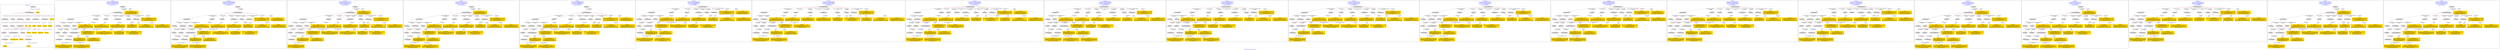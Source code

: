 digraph n0 {
fontcolor="blue"
remincross="true"
label="s25-s-oakland-museum-paintings.json"
subgraph cluster_0 {
label="1-correct model"
n2[style="filled",color="white",fillcolor="lightgray",label="E12_Production1"];
n3[style="filled",color="white",fillcolor="lightgray",label="E21_Person1"];
n4[style="filled",color="white",fillcolor="lightgray",label="E55_Type1"];
n5[style="filled",color="white",fillcolor="lightgray",label="E52_Time-Span3"];
n6[style="filled",color="white",fillcolor="lightgray",label="E69_Death1"];
n7[style="filled",color="white",fillcolor="lightgray",label="E82_Actor_Appellation1"];
n8[style="filled",color="white",fillcolor="lightgray",label="E67_Birth1"];
n9[shape="plaintext",style="filled",fillcolor="gold",label="Artist_URI"];
n10[style="filled",color="white",fillcolor="lightgray",label="E22_Man-Made_Object1"];
n11[style="filled",color="white",fillcolor="lightgray",label="E35_Title1"];
n12[style="filled",color="white",fillcolor="lightgray",label="E8_Acquisition1"];
n13[style="filled",color="white",fillcolor="lightgray",label="E55_Type2"];
n14[style="filled",color="white",fillcolor="lightgray",label="E54_Dimension1"];
n15[style="filled",color="white",fillcolor="lightgray",label="E34_Inscription1"];
n16[shape="plaintext",style="filled",fillcolor="gold",label="Object_uri"];
n17[shape="plaintext",style="filled",fillcolor="gold",label="Inscription"];
n18[shape="plaintext",style="filled",fillcolor="gold",label="Title"];
n19[style="filled",color="white",fillcolor="lightgray",label="E38_Image1"];
n20[shape="plaintext",style="filled",fillcolor="gold",label="Pic_URL"];
n21[style="filled",color="white",fillcolor="lightgray",label="E52_Time-Span1"];
n22[shape="plaintext",style="filled",fillcolor="gold",label="BirthDate"];
n23[style="filled",color="white",fillcolor="lightgray",label="E52_Time-Span2"];
n24[shape="plaintext",style="filled",fillcolor="gold",label="DeathDate"];
n25[shape="plaintext",style="filled",fillcolor="gold",label="Date_made"];
n26[shape="plaintext",style="filled",fillcolor="gold",label="Dimensions"];
n27[shape="plaintext",style="filled",fillcolor="gold",label="Subtype_URI"];
n28[shape="plaintext",style="filled",fillcolor="gold",label="Subtype_of_Art"];
n29[shape="plaintext",style="filled",fillcolor="gold",label="Type_URI"];
n30[shape="plaintext",style="filled",fillcolor="gold",label="Type_of_Art"];
n31[shape="plaintext",style="filled",fillcolor="gold",label="Artist_Appellation_URI"];
n32[shape="plaintext",style="filled",fillcolor="gold",label="ArtistName"];
n33[shape="plaintext",style="filled",fillcolor="gold",label="Credit"];
}
subgraph cluster_1 {
label="candidate 0\nlink coherence:0.9354838709677419\nnode coherence:0.9310344827586207\nconfidence:0.3518479346324697\nmapping score:0.4588774724636968\ncost:30.9989\n-precision:0.71-recall:0.71"
n35[style="filled",color="white",fillcolor="lightgray",label="E12_Production1"];
n36[style="filled",color="white",fillcolor="lightgray",label="E21_Person1"];
n37[style="filled",color="white",fillcolor="lightgray",label="E52_Time-Span2"];
n38[style="filled",color="white",fillcolor="lightgray",label="E55_Type1"];
n39[style="filled",color="white",fillcolor="lightgray",label="E67_Birth1"];
n40[style="filled",color="white",fillcolor="lightgray",label="E69_Death1"];
n41[style="filled",color="white",fillcolor="lightgray",label="E82_Actor_Appellation1"];
n42[style="filled",color="white",fillcolor="lightgray",label="E22_Man-Made_Object1"];
n43[style="filled",color="white",fillcolor="lightgray",label="E30_Right1"];
n44[style="filled",color="white",fillcolor="lightgray",label="E35_Title1"];
n45[style="filled",color="white",fillcolor="lightgray",label="E54_Dimension1"];
n46[style="filled",color="white",fillcolor="lightgray",label="E55_Type2"];
n47[style="filled",color="white",fillcolor="lightgray",label="E8_Acquisition1"];
n48[style="filled",color="white",fillcolor="lightgray",label="E38_Image1"];
n49[style="filled",color="white",fillcolor="lightgray",label="E52_Time-Span1"];
n50[style="filled",color="white",fillcolor="lightgray",label="E52_Time-Span3"];
n51[shape="plaintext",style="filled",fillcolor="gold",label="Object_uri\n[E30_Right,P3_has_note,0.453]\n[E82_Actor_Appellation,label,0.236]\n[E8_Acquisition,P3_has_note,0.187]\n[E35_Title,label,0.125]"];
n52[shape="plaintext",style="filled",fillcolor="gold",label="Subtype_URI\n[E57_Material,classLink,0.393]\n[E55_Type,classLink,0.383]\n[E74_Group,classLink,0.191]\n[E55_Type,label,0.034]"];
n53[shape="plaintext",style="filled",fillcolor="gold",label="Type_URI\n[E55_Type,classLink,0.56]\n[E74_Group,classLink,0.154]\n[E55_Type,label,0.148]\n[E57_Material,classLink,0.138]"];
n54[shape="plaintext",style="filled",fillcolor="gold",label="Artist_URI\n[E39_Actor,classLink,0.319]\n[E21_Person,classLink,0.315]\n[E82_Actor_Appellation,classLink,0.262]\n[E30_Right,P3_has_note,0.105]"];
n55[shape="plaintext",style="filled",fillcolor="gold",label="Inscription\n[E22_Man-Made_Object,P3_has_note,0.291]\n[E73_Information_Object,P3_has_note,0.257]\n[E35_Title,label,0.248]\n[E33_Linguistic_Object,P3_has_note,0.204]"];
n56[shape="plaintext",style="filled",fillcolor="gold",label="Subtype_of_Art\n[E29_Design_or_Procedure,P3_has_note,0.344]\n[E57_Material,label,0.268]\n[E55_Type,label,0.221]\n[E57_Material,classLink,0.166]"];
n57[shape="plaintext",style="filled",fillcolor="gold",label="ArtistName\n[E82_Actor_Appellation,label,0.406]\n[E22_Man-Made_Object,P3_has_note,0.222]\n[E8_Acquisition,P3_has_note,0.19]\n[E73_Information_Object,P3_has_note,0.183]"];
n58[shape="plaintext",style="filled",fillcolor="gold",label="Artist_Appellation_URI\n[E82_Actor_Appellation,classLink,0.882]\n[E39_Actor,classLink,0.051]\n[E21_Person,classLink,0.05]\n[E30_Right,P3_has_note,0.017]"];
n59[shape="plaintext",style="filled",fillcolor="gold",label="Date_made\n[E52_Time-Span,P82_at_some_time_within,0.474]\n[E52_Time-Span,P82b_end_of_the_end,0.237]\n[E52_Time-Span,P82a_begin_of_the_begin,0.159]\n[E35_Title,label,0.13]"];
n60[shape="plaintext",style="filled",fillcolor="gold",label="BirthDate\n[E52_Time-Span,P82a_begin_of_the_begin,0.419]\n[E52_Time-Span,P82_at_some_time_within,0.299]\n[E52_Time-Span,P82b_end_of_the_end,0.213]\n[E52_Time-Span,label,0.069]"];
n61[shape="plaintext",style="filled",fillcolor="gold",label="Type_of_Art\n[E55_Type,classLink,0.36]\n[E55_Type,label,0.308]\n[E33_Linguistic_Object,P3_has_note,0.187]\n[E73_Information_Object,P3_has_note,0.145]"];
n62[shape="plaintext",style="filled",fillcolor="gold",label="Credit\n[E30_Right,P3_has_note,0.44]\n[E8_Acquisition,P3_has_note,0.429]\n[E22_Man-Made_Object,P3_has_note,0.069]\n[E33_Linguistic_Object,P3_has_note,0.063]"];
n63[shape="plaintext",style="filled",fillcolor="gold",label="Title\n[E35_Title,label,0.344]\n[E22_Man-Made_Object,P3_has_note,0.281]\n[E73_Information_Object,P3_has_note,0.24]\n[E33_Linguistic_Object,P3_has_note,0.135]"];
n64[shape="plaintext",style="filled",fillcolor="gold",label="DeathDate\n[E12_Production,P3_has_note,0.323]\n[E52_Time-Span,P82b_end_of_the_end,0.315]\n[E52_Time-Span,P82_at_some_time_within,0.235]\n[E35_Title,label,0.127]"];
n65[shape="plaintext",style="filled",fillcolor="gold",label="Pic_URL\n[E38_Image,classLink,0.651]\n[E78_Collection,classLink,0.162]\n[E22_Man-Made_Object,classLink,0.128]\n[E21_Person,classLink,0.059]"];
n66[shape="plaintext",style="filled",fillcolor="gold",label="Dimensions\n[E54_Dimension,P3_has_note,0.685]\n[E22_Man-Made_Object,P3_has_note,0.138]\n[E73_Information_Object,P3_has_note,0.113]\n[E34_Inscription,P3_has_note,0.064]"];
}
subgraph cluster_2 {
label="candidate 1\nlink coherence:0.9354838709677419\nnode coherence:0.9285714285714286\nconfidence:0.31916842939584383\nmapping score:0.4575799526557575\ncost:30.9989\n-precision:0.68-recall:0.68"
n68[style="filled",color="white",fillcolor="lightgray",label="E12_Production1"];
n69[style="filled",color="white",fillcolor="lightgray",label="E21_Person1"];
n70[style="filled",color="white",fillcolor="lightgray",label="E52_Time-Span2"];
n71[style="filled",color="white",fillcolor="lightgray",label="E55_Type1"];
n72[style="filled",color="white",fillcolor="lightgray",label="E67_Birth1"];
n73[style="filled",color="white",fillcolor="lightgray",label="E69_Death1"];
n74[style="filled",color="white",fillcolor="lightgray",label="E82_Actor_Appellation1"];
n75[style="filled",color="white",fillcolor="lightgray",label="E22_Man-Made_Object1"];
n76[style="filled",color="white",fillcolor="lightgray",label="E30_Right1"];
n77[style="filled",color="white",fillcolor="lightgray",label="E35_Title1"];
n78[style="filled",color="white",fillcolor="lightgray",label="E54_Dimension1"];
n79[style="filled",color="white",fillcolor="lightgray",label="E55_Type2"];
n80[style="filled",color="white",fillcolor="lightgray",label="E8_Acquisition1"];
n81[style="filled",color="white",fillcolor="lightgray",label="E38_Image1"];
n82[style="filled",color="white",fillcolor="lightgray",label="E52_Time-Span1"];
n83[style="filled",color="white",fillcolor="lightgray",label="E52_Time-Span3"];
n84[shape="plaintext",style="filled",fillcolor="gold",label="Object_uri\n[E30_Right,P3_has_note,0.453]\n[E82_Actor_Appellation,label,0.236]\n[E8_Acquisition,P3_has_note,0.187]\n[E35_Title,label,0.125]"];
n85[shape="plaintext",style="filled",fillcolor="gold",label="Subtype_URI\n[E57_Material,classLink,0.393]\n[E55_Type,classLink,0.383]\n[E74_Group,classLink,0.191]\n[E55_Type,label,0.034]"];
n86[shape="plaintext",style="filled",fillcolor="gold",label="Type_URI\n[E55_Type,classLink,0.56]\n[E74_Group,classLink,0.154]\n[E55_Type,label,0.148]\n[E57_Material,classLink,0.138]"];
n87[shape="plaintext",style="filled",fillcolor="gold",label="Artist_URI\n[E39_Actor,classLink,0.319]\n[E21_Person,classLink,0.315]\n[E82_Actor_Appellation,classLink,0.262]\n[E30_Right,P3_has_note,0.105]"];
n88[shape="plaintext",style="filled",fillcolor="gold",label="Inscription\n[E22_Man-Made_Object,P3_has_note,0.291]\n[E73_Information_Object,P3_has_note,0.257]\n[E35_Title,label,0.248]\n[E33_Linguistic_Object,P3_has_note,0.204]"];
n89[shape="plaintext",style="filled",fillcolor="gold",label="Subtype_of_Art\n[E29_Design_or_Procedure,P3_has_note,0.344]\n[E57_Material,label,0.268]\n[E55_Type,label,0.221]\n[E57_Material,classLink,0.166]"];
n90[shape="plaintext",style="filled",fillcolor="gold",label="ArtistName\n[E82_Actor_Appellation,label,0.406]\n[E22_Man-Made_Object,P3_has_note,0.222]\n[E8_Acquisition,P3_has_note,0.19]\n[E73_Information_Object,P3_has_note,0.183]"];
n91[shape="plaintext",style="filled",fillcolor="gold",label="Artist_Appellation_URI\n[E82_Actor_Appellation,classLink,0.882]\n[E39_Actor,classLink,0.051]\n[E21_Person,classLink,0.05]\n[E30_Right,P3_has_note,0.017]"];
n92[shape="plaintext",style="filled",fillcolor="gold",label="Date_made\n[E52_Time-Span,P82_at_some_time_within,0.474]\n[E52_Time-Span,P82b_end_of_the_end,0.237]\n[E52_Time-Span,P82a_begin_of_the_begin,0.159]\n[E35_Title,label,0.13]"];
n93[shape="plaintext",style="filled",fillcolor="gold",label="BirthDate\n[E52_Time-Span,P82a_begin_of_the_begin,0.419]\n[E52_Time-Span,P82_at_some_time_within,0.299]\n[E52_Time-Span,P82b_end_of_the_end,0.213]\n[E52_Time-Span,label,0.069]"];
n94[shape="plaintext",style="filled",fillcolor="gold",label="Type_of_Art\n[E55_Type,classLink,0.36]\n[E55_Type,label,0.308]\n[E33_Linguistic_Object,P3_has_note,0.187]\n[E73_Information_Object,P3_has_note,0.145]"];
n95[shape="plaintext",style="filled",fillcolor="gold",label="Credit\n[E30_Right,P3_has_note,0.44]\n[E8_Acquisition,P3_has_note,0.429]\n[E22_Man-Made_Object,P3_has_note,0.069]\n[E33_Linguistic_Object,P3_has_note,0.063]"];
n96[shape="plaintext",style="filled",fillcolor="gold",label="Title\n[E35_Title,label,0.344]\n[E22_Man-Made_Object,P3_has_note,0.281]\n[E73_Information_Object,P3_has_note,0.24]\n[E33_Linguistic_Object,P3_has_note,0.135]"];
n97[shape="plaintext",style="filled",fillcolor="gold",label="DeathDate\n[E12_Production,P3_has_note,0.323]\n[E52_Time-Span,P82b_end_of_the_end,0.315]\n[E52_Time-Span,P82_at_some_time_within,0.235]\n[E35_Title,label,0.127]"];
n98[shape="plaintext",style="filled",fillcolor="gold",label="Pic_URL\n[E38_Image,classLink,0.651]\n[E78_Collection,classLink,0.162]\n[E22_Man-Made_Object,classLink,0.128]\n[E21_Person,classLink,0.059]"];
n99[shape="plaintext",style="filled",fillcolor="gold",label="Dimensions\n[E54_Dimension,P3_has_note,0.685]\n[E22_Man-Made_Object,P3_has_note,0.138]\n[E73_Information_Object,P3_has_note,0.113]\n[E34_Inscription,P3_has_note,0.064]"];
}
subgraph cluster_3 {
label="candidate 10\nlink coherence:0.896551724137931\nnode coherence:0.8928571428571429\nconfidence:0.356841586047103\nmapping score:0.4582329096347486\ncost:28.99901\n-precision:0.66-recall:0.61"
n101[style="filled",color="white",fillcolor="lightgray",label="E12_Production1"];
n102[style="filled",color="white",fillcolor="lightgray",label="E21_Person1"];
n103[style="filled",color="white",fillcolor="lightgray",label="E52_Time-Span2"];
n104[style="filled",color="white",fillcolor="lightgray",label="E55_Type1"];
n105[style="filled",color="white",fillcolor="lightgray",label="E67_Birth1"];
n106[style="filled",color="white",fillcolor="lightgray",label="E82_Actor_Appellation1"];
n107[style="filled",color="white",fillcolor="lightgray",label="E22_Man-Made_Object1"];
n108[style="filled",color="white",fillcolor="lightgray",label="E30_Right1"];
n109[style="filled",color="white",fillcolor="lightgray",label="E35_Title1"];
n110[style="filled",color="white",fillcolor="lightgray",label="E54_Dimension1"];
n111[style="filled",color="white",fillcolor="lightgray",label="E55_Type2"];
n112[style="filled",color="white",fillcolor="lightgray",label="E8_Acquisition1"];
n113[style="filled",color="white",fillcolor="lightgray",label="E38_Image1"];
n114[style="filled",color="white",fillcolor="lightgray",label="E52_Time-Span1"];
n115[shape="plaintext",style="filled",fillcolor="gold",label="Object_uri\n[E30_Right,P3_has_note,0.453]\n[E82_Actor_Appellation,label,0.236]\n[E8_Acquisition,P3_has_note,0.187]\n[E35_Title,label,0.125]"];
n116[shape="plaintext",style="filled",fillcolor="gold",label="Subtype_URI\n[E57_Material,classLink,0.393]\n[E55_Type,classLink,0.383]\n[E74_Group,classLink,0.191]\n[E55_Type,label,0.034]"];
n117[shape="plaintext",style="filled",fillcolor="gold",label="Type_URI\n[E55_Type,classLink,0.56]\n[E74_Group,classLink,0.154]\n[E55_Type,label,0.148]\n[E57_Material,classLink,0.138]"];
n118[shape="plaintext",style="filled",fillcolor="gold",label="Artist_URI\n[E39_Actor,classLink,0.319]\n[E21_Person,classLink,0.315]\n[E82_Actor_Appellation,classLink,0.262]\n[E30_Right,P3_has_note,0.105]"];
n119[shape="plaintext",style="filled",fillcolor="gold",label="Inscription\n[E22_Man-Made_Object,P3_has_note,0.291]\n[E73_Information_Object,P3_has_note,0.257]\n[E35_Title,label,0.248]\n[E33_Linguistic_Object,P3_has_note,0.204]"];
n120[shape="plaintext",style="filled",fillcolor="gold",label="Subtype_of_Art\n[E29_Design_or_Procedure,P3_has_note,0.344]\n[E57_Material,label,0.268]\n[E55_Type,label,0.221]\n[E57_Material,classLink,0.166]"];
n121[shape="plaintext",style="filled",fillcolor="gold",label="ArtistName\n[E82_Actor_Appellation,label,0.406]\n[E22_Man-Made_Object,P3_has_note,0.222]\n[E8_Acquisition,P3_has_note,0.19]\n[E73_Information_Object,P3_has_note,0.183]"];
n122[shape="plaintext",style="filled",fillcolor="gold",label="Artist_Appellation_URI\n[E82_Actor_Appellation,classLink,0.882]\n[E39_Actor,classLink,0.051]\n[E21_Person,classLink,0.05]\n[E30_Right,P3_has_note,0.017]"];
n123[shape="plaintext",style="filled",fillcolor="gold",label="Date_made\n[E52_Time-Span,P82_at_some_time_within,0.474]\n[E52_Time-Span,P82b_end_of_the_end,0.237]\n[E52_Time-Span,P82a_begin_of_the_begin,0.159]\n[E35_Title,label,0.13]"];
n124[shape="plaintext",style="filled",fillcolor="gold",label="Type_of_Art\n[E55_Type,classLink,0.36]\n[E55_Type,label,0.308]\n[E33_Linguistic_Object,P3_has_note,0.187]\n[E73_Information_Object,P3_has_note,0.145]"];
n125[shape="plaintext",style="filled",fillcolor="gold",label="Credit\n[E30_Right,P3_has_note,0.44]\n[E8_Acquisition,P3_has_note,0.429]\n[E22_Man-Made_Object,P3_has_note,0.069]\n[E33_Linguistic_Object,P3_has_note,0.063]"];
n126[shape="plaintext",style="filled",fillcolor="gold",label="Title\n[E35_Title,label,0.344]\n[E22_Man-Made_Object,P3_has_note,0.281]\n[E73_Information_Object,P3_has_note,0.24]\n[E33_Linguistic_Object,P3_has_note,0.135]"];
n127[shape="plaintext",style="filled",fillcolor="gold",label="BirthDate\n[E52_Time-Span,P82a_begin_of_the_begin,0.419]\n[E52_Time-Span,P82_at_some_time_within,0.299]\n[E52_Time-Span,P82b_end_of_the_end,0.213]\n[E52_Time-Span,label,0.069]"];
n128[shape="plaintext",style="filled",fillcolor="gold",label="Pic_URL\n[E38_Image,classLink,0.651]\n[E78_Collection,classLink,0.162]\n[E22_Man-Made_Object,classLink,0.128]\n[E21_Person,classLink,0.059]"];
n129[shape="plaintext",style="filled",fillcolor="gold",label="Dimensions\n[E54_Dimension,P3_has_note,0.685]\n[E22_Man-Made_Object,P3_has_note,0.138]\n[E73_Information_Object,P3_has_note,0.113]\n[E34_Inscription,P3_has_note,0.064]"];
n130[shape="plaintext",style="filled",fillcolor="gold",label="DeathDate\n[E12_Production,P3_has_note,0.323]\n[E52_Time-Span,P82b_end_of_the_end,0.315]\n[E52_Time-Span,P82_at_some_time_within,0.235]\n[E35_Title,label,0.127]"];
}
subgraph cluster_4 {
label="candidate 11\nlink coherence:0.896551724137931\nnode coherence:0.8928571428571429\nconfidence:0.356841586047103\nmapping score:0.4582329096347486\ncost:127.99901\n-precision:0.72-recall:0.68"
n132[style="filled",color="white",fillcolor="lightgray",label="E12_Production1"];
n133[style="filled",color="white",fillcolor="lightgray",label="E21_Person1"];
n134[style="filled",color="white",fillcolor="lightgray",label="E52_Time-Span2"];
n135[style="filled",color="white",fillcolor="lightgray",label="E55_Type1"];
n136[style="filled",color="white",fillcolor="lightgray",label="E67_Birth1"];
n137[style="filled",color="white",fillcolor="lightgray",label="E82_Actor_Appellation1"];
n138[style="filled",color="white",fillcolor="lightgray",label="E22_Man-Made_Object1"];
n139[style="filled",color="white",fillcolor="lightgray",label="E30_Right1"];
n140[style="filled",color="white",fillcolor="lightgray",label="E35_Title1"];
n141[style="filled",color="white",fillcolor="lightgray",label="E54_Dimension1"];
n142[style="filled",color="white",fillcolor="lightgray",label="E55_Type2"];
n143[style="filled",color="white",fillcolor="lightgray",label="E8_Acquisition1"];
n144[style="filled",color="white",fillcolor="lightgray",label="E38_Image1"];
n145[style="filled",color="white",fillcolor="lightgray",label="E52_Time-Span1"];
n146[shape="plaintext",style="filled",fillcolor="gold",label="Object_uri\n[E30_Right,P3_has_note,0.453]\n[E82_Actor_Appellation,label,0.236]\n[E8_Acquisition,P3_has_note,0.187]\n[E35_Title,label,0.125]"];
n147[shape="plaintext",style="filled",fillcolor="gold",label="Subtype_URI\n[E57_Material,classLink,0.393]\n[E55_Type,classLink,0.383]\n[E74_Group,classLink,0.191]\n[E55_Type,label,0.034]"];
n148[shape="plaintext",style="filled",fillcolor="gold",label="Type_URI\n[E55_Type,classLink,0.56]\n[E74_Group,classLink,0.154]\n[E55_Type,label,0.148]\n[E57_Material,classLink,0.138]"];
n149[shape="plaintext",style="filled",fillcolor="gold",label="Artist_URI\n[E39_Actor,classLink,0.319]\n[E21_Person,classLink,0.315]\n[E82_Actor_Appellation,classLink,0.262]\n[E30_Right,P3_has_note,0.105]"];
n150[shape="plaintext",style="filled",fillcolor="gold",label="Inscription\n[E22_Man-Made_Object,P3_has_note,0.291]\n[E73_Information_Object,P3_has_note,0.257]\n[E35_Title,label,0.248]\n[E33_Linguistic_Object,P3_has_note,0.204]"];
n151[shape="plaintext",style="filled",fillcolor="gold",label="Subtype_of_Art\n[E29_Design_or_Procedure,P3_has_note,0.344]\n[E57_Material,label,0.268]\n[E55_Type,label,0.221]\n[E57_Material,classLink,0.166]"];
n152[shape="plaintext",style="filled",fillcolor="gold",label="ArtistName\n[E82_Actor_Appellation,label,0.406]\n[E22_Man-Made_Object,P3_has_note,0.222]\n[E8_Acquisition,P3_has_note,0.19]\n[E73_Information_Object,P3_has_note,0.183]"];
n153[shape="plaintext",style="filled",fillcolor="gold",label="Artist_Appellation_URI\n[E82_Actor_Appellation,classLink,0.882]\n[E39_Actor,classLink,0.051]\n[E21_Person,classLink,0.05]\n[E30_Right,P3_has_note,0.017]"];
n154[shape="plaintext",style="filled",fillcolor="gold",label="BirthDate\n[E52_Time-Span,P82a_begin_of_the_begin,0.419]\n[E52_Time-Span,P82_at_some_time_within,0.299]\n[E52_Time-Span,P82b_end_of_the_end,0.213]\n[E52_Time-Span,label,0.069]"];
n155[shape="plaintext",style="filled",fillcolor="gold",label="DeathDate\n[E12_Production,P3_has_note,0.323]\n[E52_Time-Span,P82b_end_of_the_end,0.315]\n[E52_Time-Span,P82_at_some_time_within,0.235]\n[E35_Title,label,0.127]"];
n156[shape="plaintext",style="filled",fillcolor="gold",label="Type_of_Art\n[E55_Type,classLink,0.36]\n[E55_Type,label,0.308]\n[E33_Linguistic_Object,P3_has_note,0.187]\n[E73_Information_Object,P3_has_note,0.145]"];
n157[shape="plaintext",style="filled",fillcolor="gold",label="Credit\n[E30_Right,P3_has_note,0.44]\n[E8_Acquisition,P3_has_note,0.429]\n[E22_Man-Made_Object,P3_has_note,0.069]\n[E33_Linguistic_Object,P3_has_note,0.063]"];
n158[shape="plaintext",style="filled",fillcolor="gold",label="Title\n[E35_Title,label,0.344]\n[E22_Man-Made_Object,P3_has_note,0.281]\n[E73_Information_Object,P3_has_note,0.24]\n[E33_Linguistic_Object,P3_has_note,0.135]"];
n159[shape="plaintext",style="filled",fillcolor="gold",label="Date_made\n[E52_Time-Span,P82_at_some_time_within,0.474]\n[E52_Time-Span,P82b_end_of_the_end,0.237]\n[E52_Time-Span,P82a_begin_of_the_begin,0.159]\n[E35_Title,label,0.13]"];
n160[shape="plaintext",style="filled",fillcolor="gold",label="Pic_URL\n[E38_Image,classLink,0.651]\n[E78_Collection,classLink,0.162]\n[E22_Man-Made_Object,classLink,0.128]\n[E21_Person,classLink,0.059]"];
n161[shape="plaintext",style="filled",fillcolor="gold",label="Dimensions\n[E54_Dimension,P3_has_note,0.685]\n[E22_Man-Made_Object,P3_has_note,0.138]\n[E73_Information_Object,P3_has_note,0.113]\n[E34_Inscription,P3_has_note,0.064]"];
}
subgraph cluster_5 {
label="candidate 12\nlink coherence:0.896551724137931\nnode coherence:0.8888888888888888\nconfidence:0.3241620808104771\nmapping score:0.4564336565664553\ncost:127.99901\n-precision:0.69-recall:0.65"
n163[style="filled",color="white",fillcolor="lightgray",label="E12_Production1"];
n164[style="filled",color="white",fillcolor="lightgray",label="E21_Person1"];
n165[style="filled",color="white",fillcolor="lightgray",label="E52_Time-Span2"];
n166[style="filled",color="white",fillcolor="lightgray",label="E55_Type1"];
n167[style="filled",color="white",fillcolor="lightgray",label="E67_Birth1"];
n168[style="filled",color="white",fillcolor="lightgray",label="E82_Actor_Appellation1"];
n169[style="filled",color="white",fillcolor="lightgray",label="E22_Man-Made_Object1"];
n170[style="filled",color="white",fillcolor="lightgray",label="E30_Right1"];
n171[style="filled",color="white",fillcolor="lightgray",label="E35_Title1"];
n172[style="filled",color="white",fillcolor="lightgray",label="E54_Dimension1"];
n173[style="filled",color="white",fillcolor="lightgray",label="E55_Type2"];
n174[style="filled",color="white",fillcolor="lightgray",label="E8_Acquisition1"];
n175[style="filled",color="white",fillcolor="lightgray",label="E38_Image1"];
n176[style="filled",color="white",fillcolor="lightgray",label="E52_Time-Span1"];
n177[shape="plaintext",style="filled",fillcolor="gold",label="Object_uri\n[E30_Right,P3_has_note,0.453]\n[E82_Actor_Appellation,label,0.236]\n[E8_Acquisition,P3_has_note,0.187]\n[E35_Title,label,0.125]"];
n178[shape="plaintext",style="filled",fillcolor="gold",label="Subtype_URI\n[E57_Material,classLink,0.393]\n[E55_Type,classLink,0.383]\n[E74_Group,classLink,0.191]\n[E55_Type,label,0.034]"];
n179[shape="plaintext",style="filled",fillcolor="gold",label="Type_URI\n[E55_Type,classLink,0.56]\n[E74_Group,classLink,0.154]\n[E55_Type,label,0.148]\n[E57_Material,classLink,0.138]"];
n180[shape="plaintext",style="filled",fillcolor="gold",label="Artist_URI\n[E39_Actor,classLink,0.319]\n[E21_Person,classLink,0.315]\n[E82_Actor_Appellation,classLink,0.262]\n[E30_Right,P3_has_note,0.105]"];
n181[shape="plaintext",style="filled",fillcolor="gold",label="Inscription\n[E22_Man-Made_Object,P3_has_note,0.291]\n[E73_Information_Object,P3_has_note,0.257]\n[E35_Title,label,0.248]\n[E33_Linguistic_Object,P3_has_note,0.204]"];
n182[shape="plaintext",style="filled",fillcolor="gold",label="Subtype_of_Art\n[E29_Design_or_Procedure,P3_has_note,0.344]\n[E57_Material,label,0.268]\n[E55_Type,label,0.221]\n[E57_Material,classLink,0.166]"];
n183[shape="plaintext",style="filled",fillcolor="gold",label="ArtistName\n[E82_Actor_Appellation,label,0.406]\n[E22_Man-Made_Object,P3_has_note,0.222]\n[E8_Acquisition,P3_has_note,0.19]\n[E73_Information_Object,P3_has_note,0.183]"];
n184[shape="plaintext",style="filled",fillcolor="gold",label="Artist_Appellation_URI\n[E82_Actor_Appellation,classLink,0.882]\n[E39_Actor,classLink,0.051]\n[E21_Person,classLink,0.05]\n[E30_Right,P3_has_note,0.017]"];
n185[shape="plaintext",style="filled",fillcolor="gold",label="BirthDate\n[E52_Time-Span,P82a_begin_of_the_begin,0.419]\n[E52_Time-Span,P82_at_some_time_within,0.299]\n[E52_Time-Span,P82b_end_of_the_end,0.213]\n[E52_Time-Span,label,0.069]"];
n186[shape="plaintext",style="filled",fillcolor="gold",label="DeathDate\n[E12_Production,P3_has_note,0.323]\n[E52_Time-Span,P82b_end_of_the_end,0.315]\n[E52_Time-Span,P82_at_some_time_within,0.235]\n[E35_Title,label,0.127]"];
n187[shape="plaintext",style="filled",fillcolor="gold",label="Type_of_Art\n[E55_Type,classLink,0.36]\n[E55_Type,label,0.308]\n[E33_Linguistic_Object,P3_has_note,0.187]\n[E73_Information_Object,P3_has_note,0.145]"];
n188[shape="plaintext",style="filled",fillcolor="gold",label="Credit\n[E30_Right,P3_has_note,0.44]\n[E8_Acquisition,P3_has_note,0.429]\n[E22_Man-Made_Object,P3_has_note,0.069]\n[E33_Linguistic_Object,P3_has_note,0.063]"];
n189[shape="plaintext",style="filled",fillcolor="gold",label="Title\n[E35_Title,label,0.344]\n[E22_Man-Made_Object,P3_has_note,0.281]\n[E73_Information_Object,P3_has_note,0.24]\n[E33_Linguistic_Object,P3_has_note,0.135]"];
n190[shape="plaintext",style="filled",fillcolor="gold",label="Date_made\n[E52_Time-Span,P82_at_some_time_within,0.474]\n[E52_Time-Span,P82b_end_of_the_end,0.237]\n[E52_Time-Span,P82a_begin_of_the_begin,0.159]\n[E35_Title,label,0.13]"];
n191[shape="plaintext",style="filled",fillcolor="gold",label="Pic_URL\n[E38_Image,classLink,0.651]\n[E78_Collection,classLink,0.162]\n[E22_Man-Made_Object,classLink,0.128]\n[E21_Person,classLink,0.059]"];
n192[shape="plaintext",style="filled",fillcolor="gold",label="Dimensions\n[E54_Dimension,P3_has_note,0.685]\n[E22_Man-Made_Object,P3_has_note,0.138]\n[E73_Information_Object,P3_has_note,0.113]\n[E34_Inscription,P3_has_note,0.064]"];
}
subgraph cluster_6 {
label="candidate 13\nlink coherence:0.8928571428571429\nnode coherence:0.8888888888888888\nconfidence:0.3241620808104771\nmapping score:0.4564336565664553\ncost:126.99909\n-precision:0.68-recall:0.61"
n194[style="filled",color="white",fillcolor="lightgray",label="E12_Production1"];
n195[style="filled",color="white",fillcolor="lightgray",label="E21_Person1"];
n196[style="filled",color="white",fillcolor="lightgray",label="E52_Time-Span2"];
n197[style="filled",color="white",fillcolor="lightgray",label="E55_Type1"];
n198[style="filled",color="white",fillcolor="lightgray",label="E67_Birth1"];
n199[style="filled",color="white",fillcolor="lightgray",label="E82_Actor_Appellation1"];
n200[style="filled",color="white",fillcolor="lightgray",label="E22_Man-Made_Object1"];
n201[style="filled",color="white",fillcolor="lightgray",label="E30_Right1"];
n202[style="filled",color="white",fillcolor="lightgray",label="E35_Title1"];
n203[style="filled",color="white",fillcolor="lightgray",label="E54_Dimension1"];
n204[style="filled",color="white",fillcolor="lightgray",label="E55_Type2"];
n205[style="filled",color="white",fillcolor="lightgray",label="E8_Acquisition1"];
n206[style="filled",color="white",fillcolor="lightgray",label="E52_Time-Span1"];
n207[shape="plaintext",style="filled",fillcolor="gold",label="Object_uri\n[E30_Right,P3_has_note,0.453]\n[E82_Actor_Appellation,label,0.236]\n[E8_Acquisition,P3_has_note,0.187]\n[E35_Title,label,0.125]"];
n208[shape="plaintext",style="filled",fillcolor="gold",label="Subtype_URI\n[E57_Material,classLink,0.393]\n[E55_Type,classLink,0.383]\n[E74_Group,classLink,0.191]\n[E55_Type,label,0.034]"];
n209[shape="plaintext",style="filled",fillcolor="gold",label="Type_URI\n[E55_Type,classLink,0.56]\n[E74_Group,classLink,0.154]\n[E55_Type,label,0.148]\n[E57_Material,classLink,0.138]"];
n210[shape="plaintext",style="filled",fillcolor="gold",label="Artist_URI\n[E39_Actor,classLink,0.319]\n[E21_Person,classLink,0.315]\n[E82_Actor_Appellation,classLink,0.262]\n[E30_Right,P3_has_note,0.105]"];
n211[shape="plaintext",style="filled",fillcolor="gold",label="Inscription\n[E22_Man-Made_Object,P3_has_note,0.291]\n[E73_Information_Object,P3_has_note,0.257]\n[E35_Title,label,0.248]\n[E33_Linguistic_Object,P3_has_note,0.204]"];
n212[shape="plaintext",style="filled",fillcolor="gold",label="Subtype_of_Art\n[E29_Design_or_Procedure,P3_has_note,0.344]\n[E57_Material,label,0.268]\n[E55_Type,label,0.221]\n[E57_Material,classLink,0.166]"];
n213[shape="plaintext",style="filled",fillcolor="gold",label="ArtistName\n[E82_Actor_Appellation,label,0.406]\n[E22_Man-Made_Object,P3_has_note,0.222]\n[E8_Acquisition,P3_has_note,0.19]\n[E73_Information_Object,P3_has_note,0.183]"];
n214[shape="plaintext",style="filled",fillcolor="gold",label="Artist_Appellation_URI\n[E82_Actor_Appellation,classLink,0.882]\n[E39_Actor,classLink,0.051]\n[E21_Person,classLink,0.05]\n[E30_Right,P3_has_note,0.017]"];
n215[shape="plaintext",style="filled",fillcolor="gold",label="BirthDate\n[E52_Time-Span,P82a_begin_of_the_begin,0.419]\n[E52_Time-Span,P82_at_some_time_within,0.299]\n[E52_Time-Span,P82b_end_of_the_end,0.213]\n[E52_Time-Span,label,0.069]"];
n216[shape="plaintext",style="filled",fillcolor="gold",label="DeathDate\n[E12_Production,P3_has_note,0.323]\n[E52_Time-Span,P82b_end_of_the_end,0.315]\n[E52_Time-Span,P82_at_some_time_within,0.235]\n[E35_Title,label,0.127]"];
n217[shape="plaintext",style="filled",fillcolor="gold",label="Type_of_Art\n[E55_Type,classLink,0.36]\n[E55_Type,label,0.308]\n[E33_Linguistic_Object,P3_has_note,0.187]\n[E73_Information_Object,P3_has_note,0.145]"];
n218[shape="plaintext",style="filled",fillcolor="gold",label="Credit\n[E30_Right,P3_has_note,0.44]\n[E8_Acquisition,P3_has_note,0.429]\n[E22_Man-Made_Object,P3_has_note,0.069]\n[E33_Linguistic_Object,P3_has_note,0.063]"];
n219[shape="plaintext",style="filled",fillcolor="gold",label="Title\n[E35_Title,label,0.344]\n[E22_Man-Made_Object,P3_has_note,0.281]\n[E73_Information_Object,P3_has_note,0.24]\n[E33_Linguistic_Object,P3_has_note,0.135]"];
n220[shape="plaintext",style="filled",fillcolor="gold",label="Date_made\n[E52_Time-Span,P82_at_some_time_within,0.474]\n[E52_Time-Span,P82b_end_of_the_end,0.237]\n[E52_Time-Span,P82a_begin_of_the_begin,0.159]\n[E35_Title,label,0.13]"];
n221[shape="plaintext",style="filled",fillcolor="gold",label="Pic_URL\n[E38_Image,classLink,0.651]\n[E78_Collection,classLink,0.162]\n[E22_Man-Made_Object,classLink,0.128]\n[E21_Person,classLink,0.059]"];
n222[shape="plaintext",style="filled",fillcolor="gold",label="Dimensions\n[E54_Dimension,P3_has_note,0.685]\n[E22_Man-Made_Object,P3_has_note,0.138]\n[E73_Information_Object,P3_has_note,0.113]\n[E34_Inscription,P3_has_note,0.064]"];
}
subgraph cluster_7 {
label="candidate 14\nlink coherence:0.8709677419354839\nnode coherence:0.9310344827586207\nconfidence:0.3518479346324697\nmapping score:0.4588774724636968\ncost:30.99906\n-precision:0.65-recall:0.65"
n224[style="filled",color="white",fillcolor="lightgray",label="E12_Production1"];
n225[style="filled",color="white",fillcolor="lightgray",label="E21_Person1"];
n226[style="filled",color="white",fillcolor="lightgray",label="E52_Time-Span2"];
n227[style="filled",color="white",fillcolor="lightgray",label="E67_Birth1"];
n228[style="filled",color="white",fillcolor="lightgray",label="E69_Death1"];
n229[style="filled",color="white",fillcolor="lightgray",label="E82_Actor_Appellation1"];
n230[style="filled",color="white",fillcolor="lightgray",label="E22_Man-Made_Object1"];
n231[style="filled",color="white",fillcolor="lightgray",label="E30_Right1"];
n232[style="filled",color="white",fillcolor="lightgray",label="E35_Title1"];
n233[style="filled",color="white",fillcolor="lightgray",label="E38_Image1"];
n234[style="filled",color="white",fillcolor="lightgray",label="E54_Dimension1"];
n235[style="filled",color="white",fillcolor="lightgray",label="E55_Type1"];
n236[style="filled",color="white",fillcolor="lightgray",label="E55_Type2"];
n237[style="filled",color="white",fillcolor="lightgray",label="E8_Acquisition1"];
n238[style="filled",color="white",fillcolor="lightgray",label="E52_Time-Span1"];
n239[style="filled",color="white",fillcolor="lightgray",label="E52_Time-Span3"];
n240[shape="plaintext",style="filled",fillcolor="gold",label="Object_uri\n[E30_Right,P3_has_note,0.453]\n[E82_Actor_Appellation,label,0.236]\n[E8_Acquisition,P3_has_note,0.187]\n[E35_Title,label,0.125]"];
n241[shape="plaintext",style="filled",fillcolor="gold",label="Subtype_URI\n[E57_Material,classLink,0.393]\n[E55_Type,classLink,0.383]\n[E74_Group,classLink,0.191]\n[E55_Type,label,0.034]"];
n242[shape="plaintext",style="filled",fillcolor="gold",label="Type_URI\n[E55_Type,classLink,0.56]\n[E74_Group,classLink,0.154]\n[E55_Type,label,0.148]\n[E57_Material,classLink,0.138]"];
n243[shape="plaintext",style="filled",fillcolor="gold",label="Artist_URI\n[E39_Actor,classLink,0.319]\n[E21_Person,classLink,0.315]\n[E82_Actor_Appellation,classLink,0.262]\n[E30_Right,P3_has_note,0.105]"];
n244[shape="plaintext",style="filled",fillcolor="gold",label="Inscription\n[E22_Man-Made_Object,P3_has_note,0.291]\n[E73_Information_Object,P3_has_note,0.257]\n[E35_Title,label,0.248]\n[E33_Linguistic_Object,P3_has_note,0.204]"];
n245[shape="plaintext",style="filled",fillcolor="gold",label="Subtype_of_Art\n[E29_Design_or_Procedure,P3_has_note,0.344]\n[E57_Material,label,0.268]\n[E55_Type,label,0.221]\n[E57_Material,classLink,0.166]"];
n246[shape="plaintext",style="filled",fillcolor="gold",label="ArtistName\n[E82_Actor_Appellation,label,0.406]\n[E22_Man-Made_Object,P3_has_note,0.222]\n[E8_Acquisition,P3_has_note,0.19]\n[E73_Information_Object,P3_has_note,0.183]"];
n247[shape="plaintext",style="filled",fillcolor="gold",label="Artist_Appellation_URI\n[E82_Actor_Appellation,classLink,0.882]\n[E39_Actor,classLink,0.051]\n[E21_Person,classLink,0.05]\n[E30_Right,P3_has_note,0.017]"];
n248[shape="plaintext",style="filled",fillcolor="gold",label="Date_made\n[E52_Time-Span,P82_at_some_time_within,0.474]\n[E52_Time-Span,P82b_end_of_the_end,0.237]\n[E52_Time-Span,P82a_begin_of_the_begin,0.159]\n[E35_Title,label,0.13]"];
n249[shape="plaintext",style="filled",fillcolor="gold",label="BirthDate\n[E52_Time-Span,P82a_begin_of_the_begin,0.419]\n[E52_Time-Span,P82_at_some_time_within,0.299]\n[E52_Time-Span,P82b_end_of_the_end,0.213]\n[E52_Time-Span,label,0.069]"];
n250[shape="plaintext",style="filled",fillcolor="gold",label="Type_of_Art\n[E55_Type,classLink,0.36]\n[E55_Type,label,0.308]\n[E33_Linguistic_Object,P3_has_note,0.187]\n[E73_Information_Object,P3_has_note,0.145]"];
n251[shape="plaintext",style="filled",fillcolor="gold",label="Credit\n[E30_Right,P3_has_note,0.44]\n[E8_Acquisition,P3_has_note,0.429]\n[E22_Man-Made_Object,P3_has_note,0.069]\n[E33_Linguistic_Object,P3_has_note,0.063]"];
n252[shape="plaintext",style="filled",fillcolor="gold",label="Title\n[E35_Title,label,0.344]\n[E22_Man-Made_Object,P3_has_note,0.281]\n[E73_Information_Object,P3_has_note,0.24]\n[E33_Linguistic_Object,P3_has_note,0.135]"];
n253[shape="plaintext",style="filled",fillcolor="gold",label="DeathDate\n[E12_Production,P3_has_note,0.323]\n[E52_Time-Span,P82b_end_of_the_end,0.315]\n[E52_Time-Span,P82_at_some_time_within,0.235]\n[E35_Title,label,0.127]"];
n254[shape="plaintext",style="filled",fillcolor="gold",label="Pic_URL\n[E38_Image,classLink,0.651]\n[E78_Collection,classLink,0.162]\n[E22_Man-Made_Object,classLink,0.128]\n[E21_Person,classLink,0.059]"];
n255[shape="plaintext",style="filled",fillcolor="gold",label="Dimensions\n[E54_Dimension,P3_has_note,0.685]\n[E22_Man-Made_Object,P3_has_note,0.138]\n[E73_Information_Object,P3_has_note,0.113]\n[E34_Inscription,P3_has_note,0.064]"];
}
subgraph cluster_8 {
label="candidate 15\nlink coherence:0.8709677419354839\nnode coherence:0.9285714285714286\nconfidence:0.31916842939584383\nmapping score:0.4575799526557575\ncost:30.99906\n-precision:0.61-recall:0.61"
n257[style="filled",color="white",fillcolor="lightgray",label="E12_Production1"];
n258[style="filled",color="white",fillcolor="lightgray",label="E21_Person1"];
n259[style="filled",color="white",fillcolor="lightgray",label="E52_Time-Span2"];
n260[style="filled",color="white",fillcolor="lightgray",label="E67_Birth1"];
n261[style="filled",color="white",fillcolor="lightgray",label="E69_Death1"];
n262[style="filled",color="white",fillcolor="lightgray",label="E82_Actor_Appellation1"];
n263[style="filled",color="white",fillcolor="lightgray",label="E22_Man-Made_Object1"];
n264[style="filled",color="white",fillcolor="lightgray",label="E30_Right1"];
n265[style="filled",color="white",fillcolor="lightgray",label="E35_Title1"];
n266[style="filled",color="white",fillcolor="lightgray",label="E38_Image1"];
n267[style="filled",color="white",fillcolor="lightgray",label="E54_Dimension1"];
n268[style="filled",color="white",fillcolor="lightgray",label="E55_Type1"];
n269[style="filled",color="white",fillcolor="lightgray",label="E55_Type2"];
n270[style="filled",color="white",fillcolor="lightgray",label="E8_Acquisition1"];
n271[style="filled",color="white",fillcolor="lightgray",label="E52_Time-Span1"];
n272[style="filled",color="white",fillcolor="lightgray",label="E52_Time-Span3"];
n273[shape="plaintext",style="filled",fillcolor="gold",label="Object_uri\n[E30_Right,P3_has_note,0.453]\n[E82_Actor_Appellation,label,0.236]\n[E8_Acquisition,P3_has_note,0.187]\n[E35_Title,label,0.125]"];
n274[shape="plaintext",style="filled",fillcolor="gold",label="Subtype_URI\n[E57_Material,classLink,0.393]\n[E55_Type,classLink,0.383]\n[E74_Group,classLink,0.191]\n[E55_Type,label,0.034]"];
n275[shape="plaintext",style="filled",fillcolor="gold",label="Type_URI\n[E55_Type,classLink,0.56]\n[E74_Group,classLink,0.154]\n[E55_Type,label,0.148]\n[E57_Material,classLink,0.138]"];
n276[shape="plaintext",style="filled",fillcolor="gold",label="Artist_URI\n[E39_Actor,classLink,0.319]\n[E21_Person,classLink,0.315]\n[E82_Actor_Appellation,classLink,0.262]\n[E30_Right,P3_has_note,0.105]"];
n277[shape="plaintext",style="filled",fillcolor="gold",label="Inscription\n[E22_Man-Made_Object,P3_has_note,0.291]\n[E73_Information_Object,P3_has_note,0.257]\n[E35_Title,label,0.248]\n[E33_Linguistic_Object,P3_has_note,0.204]"];
n278[shape="plaintext",style="filled",fillcolor="gold",label="Subtype_of_Art\n[E29_Design_or_Procedure,P3_has_note,0.344]\n[E57_Material,label,0.268]\n[E55_Type,label,0.221]\n[E57_Material,classLink,0.166]"];
n279[shape="plaintext",style="filled",fillcolor="gold",label="ArtistName\n[E82_Actor_Appellation,label,0.406]\n[E22_Man-Made_Object,P3_has_note,0.222]\n[E8_Acquisition,P3_has_note,0.19]\n[E73_Information_Object,P3_has_note,0.183]"];
n280[shape="plaintext",style="filled",fillcolor="gold",label="Artist_Appellation_URI\n[E82_Actor_Appellation,classLink,0.882]\n[E39_Actor,classLink,0.051]\n[E21_Person,classLink,0.05]\n[E30_Right,P3_has_note,0.017]"];
n281[shape="plaintext",style="filled",fillcolor="gold",label="Date_made\n[E52_Time-Span,P82_at_some_time_within,0.474]\n[E52_Time-Span,P82b_end_of_the_end,0.237]\n[E52_Time-Span,P82a_begin_of_the_begin,0.159]\n[E35_Title,label,0.13]"];
n282[shape="plaintext",style="filled",fillcolor="gold",label="BirthDate\n[E52_Time-Span,P82a_begin_of_the_begin,0.419]\n[E52_Time-Span,P82_at_some_time_within,0.299]\n[E52_Time-Span,P82b_end_of_the_end,0.213]\n[E52_Time-Span,label,0.069]"];
n283[shape="plaintext",style="filled",fillcolor="gold",label="Type_of_Art\n[E55_Type,classLink,0.36]\n[E55_Type,label,0.308]\n[E33_Linguistic_Object,P3_has_note,0.187]\n[E73_Information_Object,P3_has_note,0.145]"];
n284[shape="plaintext",style="filled",fillcolor="gold",label="Credit\n[E30_Right,P3_has_note,0.44]\n[E8_Acquisition,P3_has_note,0.429]\n[E22_Man-Made_Object,P3_has_note,0.069]\n[E33_Linguistic_Object,P3_has_note,0.063]"];
n285[shape="plaintext",style="filled",fillcolor="gold",label="Title\n[E35_Title,label,0.344]\n[E22_Man-Made_Object,P3_has_note,0.281]\n[E73_Information_Object,P3_has_note,0.24]\n[E33_Linguistic_Object,P3_has_note,0.135]"];
n286[shape="plaintext",style="filled",fillcolor="gold",label="DeathDate\n[E12_Production,P3_has_note,0.323]\n[E52_Time-Span,P82b_end_of_the_end,0.315]\n[E52_Time-Span,P82_at_some_time_within,0.235]\n[E35_Title,label,0.127]"];
n287[shape="plaintext",style="filled",fillcolor="gold",label="Pic_URL\n[E38_Image,classLink,0.651]\n[E78_Collection,classLink,0.162]\n[E22_Man-Made_Object,classLink,0.128]\n[E21_Person,classLink,0.059]"];
n288[shape="plaintext",style="filled",fillcolor="gold",label="Dimensions\n[E54_Dimension,P3_has_note,0.685]\n[E22_Man-Made_Object,P3_has_note,0.138]\n[E73_Information_Object,P3_has_note,0.113]\n[E34_Inscription,P3_has_note,0.064]"];
}
subgraph cluster_9 {
label="candidate 16\nlink coherence:0.8666666666666667\nnode coherence:0.8928571428571429\nconfidence:0.3593977974049522\nmapping score:0.45908498008736504\ncost:128.99905\n-precision:0.63-recall:0.61"
n290[style="filled",color="white",fillcolor="lightgray",label="E12_Production1"];
n291[style="filled",color="white",fillcolor="lightgray",label="E21_Person1"];
n292[style="filled",color="white",fillcolor="lightgray",label="E55_Type1"];
n293[style="filled",color="white",fillcolor="lightgray",label="E67_Birth1"];
n294[style="filled",color="white",fillcolor="lightgray",label="E69_Death1"];
n295[style="filled",color="white",fillcolor="lightgray",label="E82_Actor_Appellation1"];
n296[style="filled",color="white",fillcolor="lightgray",label="E22_Man-Made_Object1"];
n297[style="filled",color="white",fillcolor="lightgray",label="E30_Right1"];
n298[style="filled",color="white",fillcolor="lightgray",label="E35_Title1"];
n299[style="filled",color="white",fillcolor="lightgray",label="E38_Image1"];
n300[style="filled",color="white",fillcolor="lightgray",label="E54_Dimension1"];
n301[style="filled",color="white",fillcolor="lightgray",label="E55_Type2"];
n302[style="filled",color="white",fillcolor="lightgray",label="E8_Acquisition1"];
n303[style="filled",color="white",fillcolor="lightgray",label="E52_Time-Span1"];
n304[style="filled",color="white",fillcolor="lightgray",label="E52_Time-Span3"];
n305[shape="plaintext",style="filled",fillcolor="gold",label="Object_uri\n[E30_Right,P3_has_note,0.453]\n[E82_Actor_Appellation,label,0.236]\n[E8_Acquisition,P3_has_note,0.187]\n[E35_Title,label,0.125]"];
n306[shape="plaintext",style="filled",fillcolor="gold",label="Subtype_URI\n[E57_Material,classLink,0.393]\n[E55_Type,classLink,0.383]\n[E74_Group,classLink,0.191]\n[E55_Type,label,0.034]"];
n307[shape="plaintext",style="filled",fillcolor="gold",label="Type_URI\n[E55_Type,classLink,0.56]\n[E74_Group,classLink,0.154]\n[E55_Type,label,0.148]\n[E57_Material,classLink,0.138]"];
n308[shape="plaintext",style="filled",fillcolor="gold",label="Artist_URI\n[E39_Actor,classLink,0.319]\n[E21_Person,classLink,0.315]\n[E82_Actor_Appellation,classLink,0.262]\n[E30_Right,P3_has_note,0.105]"];
n309[shape="plaintext",style="filled",fillcolor="gold",label="Inscription\n[E22_Man-Made_Object,P3_has_note,0.291]\n[E73_Information_Object,P3_has_note,0.257]\n[E35_Title,label,0.248]\n[E33_Linguistic_Object,P3_has_note,0.204]"];
n310[shape="plaintext",style="filled",fillcolor="gold",label="Subtype_of_Art\n[E29_Design_or_Procedure,P3_has_note,0.344]\n[E57_Material,label,0.268]\n[E55_Type,label,0.221]\n[E57_Material,classLink,0.166]"];
n311[shape="plaintext",style="filled",fillcolor="gold",label="ArtistName\n[E82_Actor_Appellation,label,0.406]\n[E22_Man-Made_Object,P3_has_note,0.222]\n[E8_Acquisition,P3_has_note,0.19]\n[E73_Information_Object,P3_has_note,0.183]"];
n312[shape="plaintext",style="filled",fillcolor="gold",label="Artist_Appellation_URI\n[E82_Actor_Appellation,classLink,0.882]\n[E39_Actor,classLink,0.051]\n[E21_Person,classLink,0.05]\n[E30_Right,P3_has_note,0.017]"];
n313[shape="plaintext",style="filled",fillcolor="gold",label="Date_made\n[E52_Time-Span,P82_at_some_time_within,0.474]\n[E52_Time-Span,P82b_end_of_the_end,0.237]\n[E52_Time-Span,P82a_begin_of_the_begin,0.159]\n[E35_Title,label,0.13]"];
n314[shape="plaintext",style="filled",fillcolor="gold",label="BirthDate\n[E52_Time-Span,P82a_begin_of_the_begin,0.419]\n[E52_Time-Span,P82_at_some_time_within,0.299]\n[E52_Time-Span,P82b_end_of_the_end,0.213]\n[E52_Time-Span,label,0.069]"];
n315[shape="plaintext",style="filled",fillcolor="gold",label="DeathDate\n[E12_Production,P3_has_note,0.323]\n[E52_Time-Span,P82b_end_of_the_end,0.315]\n[E52_Time-Span,P82_at_some_time_within,0.235]\n[E35_Title,label,0.127]"];
n316[shape="plaintext",style="filled",fillcolor="gold",label="Type_of_Art\n[E55_Type,classLink,0.36]\n[E55_Type,label,0.308]\n[E33_Linguistic_Object,P3_has_note,0.187]\n[E73_Information_Object,P3_has_note,0.145]"];
n317[shape="plaintext",style="filled",fillcolor="gold",label="Credit\n[E30_Right,P3_has_note,0.44]\n[E8_Acquisition,P3_has_note,0.429]\n[E22_Man-Made_Object,P3_has_note,0.069]\n[E33_Linguistic_Object,P3_has_note,0.063]"];
n318[shape="plaintext",style="filled",fillcolor="gold",label="Title\n[E35_Title,label,0.344]\n[E22_Man-Made_Object,P3_has_note,0.281]\n[E73_Information_Object,P3_has_note,0.24]\n[E33_Linguistic_Object,P3_has_note,0.135]"];
n319[shape="plaintext",style="filled",fillcolor="gold",label="Pic_URL\n[E38_Image,classLink,0.651]\n[E78_Collection,classLink,0.162]\n[E22_Man-Made_Object,classLink,0.128]\n[E21_Person,classLink,0.059]"];
n320[shape="plaintext",style="filled",fillcolor="gold",label="Dimensions\n[E54_Dimension,P3_has_note,0.685]\n[E22_Man-Made_Object,P3_has_note,0.138]\n[E73_Information_Object,P3_has_note,0.113]\n[E34_Inscription,P3_has_note,0.064]"];
}
subgraph cluster_10 {
label="candidate 17\nlink coherence:0.8666666666666667\nnode coherence:0.8928571428571429\nconfidence:0.356841586047103\nmapping score:0.4582329096347486\ncost:128.99905\n-precision:0.67-recall:0.65"
n322[style="filled",color="white",fillcolor="lightgray",label="E12_Production1"];
n323[style="filled",color="white",fillcolor="lightgray",label="E21_Person1"];
n324[style="filled",color="white",fillcolor="lightgray",label="E55_Type1"];
n325[style="filled",color="white",fillcolor="lightgray",label="E67_Birth1"];
n326[style="filled",color="white",fillcolor="lightgray",label="E69_Death1"];
n327[style="filled",color="white",fillcolor="lightgray",label="E82_Actor_Appellation1"];
n328[style="filled",color="white",fillcolor="lightgray",label="E22_Man-Made_Object1"];
n329[style="filled",color="white",fillcolor="lightgray",label="E30_Right1"];
n330[style="filled",color="white",fillcolor="lightgray",label="E35_Title1"];
n331[style="filled",color="white",fillcolor="lightgray",label="E38_Image1"];
n332[style="filled",color="white",fillcolor="lightgray",label="E54_Dimension1"];
n333[style="filled",color="white",fillcolor="lightgray",label="E55_Type2"];
n334[style="filled",color="white",fillcolor="lightgray",label="E8_Acquisition1"];
n335[style="filled",color="white",fillcolor="lightgray",label="E52_Time-Span1"];
n336[style="filled",color="white",fillcolor="lightgray",label="E52_Time-Span3"];
n337[shape="plaintext",style="filled",fillcolor="gold",label="Object_uri\n[E30_Right,P3_has_note,0.453]\n[E82_Actor_Appellation,label,0.236]\n[E8_Acquisition,P3_has_note,0.187]\n[E35_Title,label,0.125]"];
n338[shape="plaintext",style="filled",fillcolor="gold",label="Subtype_URI\n[E57_Material,classLink,0.393]\n[E55_Type,classLink,0.383]\n[E74_Group,classLink,0.191]\n[E55_Type,label,0.034]"];
n339[shape="plaintext",style="filled",fillcolor="gold",label="Type_URI\n[E55_Type,classLink,0.56]\n[E74_Group,classLink,0.154]\n[E55_Type,label,0.148]\n[E57_Material,classLink,0.138]"];
n340[shape="plaintext",style="filled",fillcolor="gold",label="Artist_URI\n[E39_Actor,classLink,0.319]\n[E21_Person,classLink,0.315]\n[E82_Actor_Appellation,classLink,0.262]\n[E30_Right,P3_has_note,0.105]"];
n341[shape="plaintext",style="filled",fillcolor="gold",label="Inscription\n[E22_Man-Made_Object,P3_has_note,0.291]\n[E73_Information_Object,P3_has_note,0.257]\n[E35_Title,label,0.248]\n[E33_Linguistic_Object,P3_has_note,0.204]"];
n342[shape="plaintext",style="filled",fillcolor="gold",label="Subtype_of_Art\n[E29_Design_or_Procedure,P3_has_note,0.344]\n[E57_Material,label,0.268]\n[E55_Type,label,0.221]\n[E57_Material,classLink,0.166]"];
n343[shape="plaintext",style="filled",fillcolor="gold",label="ArtistName\n[E82_Actor_Appellation,label,0.406]\n[E22_Man-Made_Object,P3_has_note,0.222]\n[E8_Acquisition,P3_has_note,0.19]\n[E73_Information_Object,P3_has_note,0.183]"];
n344[shape="plaintext",style="filled",fillcolor="gold",label="Artist_Appellation_URI\n[E82_Actor_Appellation,classLink,0.882]\n[E39_Actor,classLink,0.051]\n[E21_Person,classLink,0.05]\n[E30_Right,P3_has_note,0.017]"];
n345[shape="plaintext",style="filled",fillcolor="gold",label="Date_made\n[E52_Time-Span,P82_at_some_time_within,0.474]\n[E52_Time-Span,P82b_end_of_the_end,0.237]\n[E52_Time-Span,P82a_begin_of_the_begin,0.159]\n[E35_Title,label,0.13]"];
n346[shape="plaintext",style="filled",fillcolor="gold",label="BirthDate\n[E52_Time-Span,P82a_begin_of_the_begin,0.419]\n[E52_Time-Span,P82_at_some_time_within,0.299]\n[E52_Time-Span,P82b_end_of_the_end,0.213]\n[E52_Time-Span,label,0.069]"];
n347[shape="plaintext",style="filled",fillcolor="gold",label="DeathDate\n[E12_Production,P3_has_note,0.323]\n[E52_Time-Span,P82b_end_of_the_end,0.315]\n[E52_Time-Span,P82_at_some_time_within,0.235]\n[E35_Title,label,0.127]"];
n348[shape="plaintext",style="filled",fillcolor="gold",label="Type_of_Art\n[E55_Type,classLink,0.36]\n[E55_Type,label,0.308]\n[E33_Linguistic_Object,P3_has_note,0.187]\n[E73_Information_Object,P3_has_note,0.145]"];
n349[shape="plaintext",style="filled",fillcolor="gold",label="Credit\n[E30_Right,P3_has_note,0.44]\n[E8_Acquisition,P3_has_note,0.429]\n[E22_Man-Made_Object,P3_has_note,0.069]\n[E33_Linguistic_Object,P3_has_note,0.063]"];
n350[shape="plaintext",style="filled",fillcolor="gold",label="Title\n[E35_Title,label,0.344]\n[E22_Man-Made_Object,P3_has_note,0.281]\n[E73_Information_Object,P3_has_note,0.24]\n[E33_Linguistic_Object,P3_has_note,0.135]"];
n351[shape="plaintext",style="filled",fillcolor="gold",label="Pic_URL\n[E38_Image,classLink,0.651]\n[E78_Collection,classLink,0.162]\n[E22_Man-Made_Object,classLink,0.128]\n[E21_Person,classLink,0.059]"];
n352[shape="plaintext",style="filled",fillcolor="gold",label="Dimensions\n[E54_Dimension,P3_has_note,0.685]\n[E22_Man-Made_Object,P3_has_note,0.138]\n[E73_Information_Object,P3_has_note,0.113]\n[E34_Inscription,P3_has_note,0.064]"];
}
subgraph cluster_11 {
label="candidate 18\nlink coherence:0.8620689655172413\nnode coherence:0.8928571428571429\nconfidence:0.3593977974049522\nmapping score:0.45908498008736504\ncost:28.99909\n-precision:0.62-recall:0.58"
n354[style="filled",color="white",fillcolor="lightgray",label="E12_Production1"];
n355[style="filled",color="white",fillcolor="lightgray",label="E21_Person1"];
n356[style="filled",color="white",fillcolor="lightgray",label="E52_Time-Span2"];
n357[style="filled",color="white",fillcolor="lightgray",label="E55_Type1"];
n358[style="filled",color="white",fillcolor="lightgray",label="E67_Birth1"];
n359[style="filled",color="white",fillcolor="lightgray",label="E82_Actor_Appellation1"];
n360[style="filled",color="white",fillcolor="lightgray",label="E22_Man-Made_Object1"];
n361[style="filled",color="white",fillcolor="lightgray",label="E30_Right1"];
n362[style="filled",color="white",fillcolor="lightgray",label="E35_Title1"];
n363[style="filled",color="white",fillcolor="lightgray",label="E38_Image1"];
n364[style="filled",color="white",fillcolor="lightgray",label="E54_Dimension1"];
n365[style="filled",color="white",fillcolor="lightgray",label="E55_Type2"];
n366[style="filled",color="white",fillcolor="lightgray",label="E8_Acquisition1"];
n367[style="filled",color="white",fillcolor="lightgray",label="E52_Time-Span1"];
n368[shape="plaintext",style="filled",fillcolor="gold",label="Object_uri\n[E30_Right,P3_has_note,0.453]\n[E82_Actor_Appellation,label,0.236]\n[E8_Acquisition,P3_has_note,0.187]\n[E35_Title,label,0.125]"];
n369[shape="plaintext",style="filled",fillcolor="gold",label="Subtype_URI\n[E57_Material,classLink,0.393]\n[E55_Type,classLink,0.383]\n[E74_Group,classLink,0.191]\n[E55_Type,label,0.034]"];
n370[shape="plaintext",style="filled",fillcolor="gold",label="BirthDate\n[E52_Time-Span,P82a_begin_of_the_begin,0.419]\n[E52_Time-Span,P82_at_some_time_within,0.299]\n[E52_Time-Span,P82b_end_of_the_end,0.213]\n[E52_Time-Span,label,0.069]"];
n371[shape="plaintext",style="filled",fillcolor="gold",label="Type_URI\n[E55_Type,classLink,0.56]\n[E74_Group,classLink,0.154]\n[E55_Type,label,0.148]\n[E57_Material,classLink,0.138]"];
n372[shape="plaintext",style="filled",fillcolor="gold",label="Artist_URI\n[E39_Actor,classLink,0.319]\n[E21_Person,classLink,0.315]\n[E82_Actor_Appellation,classLink,0.262]\n[E30_Right,P3_has_note,0.105]"];
n373[shape="plaintext",style="filled",fillcolor="gold",label="Inscription\n[E22_Man-Made_Object,P3_has_note,0.291]\n[E73_Information_Object,P3_has_note,0.257]\n[E35_Title,label,0.248]\n[E33_Linguistic_Object,P3_has_note,0.204]"];
n374[shape="plaintext",style="filled",fillcolor="gold",label="Subtype_of_Art\n[E29_Design_or_Procedure,P3_has_note,0.344]\n[E57_Material,label,0.268]\n[E55_Type,label,0.221]\n[E57_Material,classLink,0.166]"];
n375[shape="plaintext",style="filled",fillcolor="gold",label="ArtistName\n[E82_Actor_Appellation,label,0.406]\n[E22_Man-Made_Object,P3_has_note,0.222]\n[E8_Acquisition,P3_has_note,0.19]\n[E73_Information_Object,P3_has_note,0.183]"];
n376[shape="plaintext",style="filled",fillcolor="gold",label="Artist_Appellation_URI\n[E82_Actor_Appellation,classLink,0.882]\n[E39_Actor,classLink,0.051]\n[E21_Person,classLink,0.05]\n[E30_Right,P3_has_note,0.017]"];
n377[shape="plaintext",style="filled",fillcolor="gold",label="Date_made\n[E52_Time-Span,P82_at_some_time_within,0.474]\n[E52_Time-Span,P82b_end_of_the_end,0.237]\n[E52_Time-Span,P82a_begin_of_the_begin,0.159]\n[E35_Title,label,0.13]"];
n378[shape="plaintext",style="filled",fillcolor="gold",label="Type_of_Art\n[E55_Type,classLink,0.36]\n[E55_Type,label,0.308]\n[E33_Linguistic_Object,P3_has_note,0.187]\n[E73_Information_Object,P3_has_note,0.145]"];
n379[shape="plaintext",style="filled",fillcolor="gold",label="Credit\n[E30_Right,P3_has_note,0.44]\n[E8_Acquisition,P3_has_note,0.429]\n[E22_Man-Made_Object,P3_has_note,0.069]\n[E33_Linguistic_Object,P3_has_note,0.063]"];
n380[shape="plaintext",style="filled",fillcolor="gold",label="Title\n[E35_Title,label,0.344]\n[E22_Man-Made_Object,P3_has_note,0.281]\n[E73_Information_Object,P3_has_note,0.24]\n[E33_Linguistic_Object,P3_has_note,0.135]"];
n381[shape="plaintext",style="filled",fillcolor="gold",label="DeathDate\n[E12_Production,P3_has_note,0.323]\n[E52_Time-Span,P82b_end_of_the_end,0.315]\n[E52_Time-Span,P82_at_some_time_within,0.235]\n[E35_Title,label,0.127]"];
n382[shape="plaintext",style="filled",fillcolor="gold",label="Pic_URL\n[E38_Image,classLink,0.651]\n[E78_Collection,classLink,0.162]\n[E22_Man-Made_Object,classLink,0.128]\n[E21_Person,classLink,0.059]"];
n383[shape="plaintext",style="filled",fillcolor="gold",label="Dimensions\n[E54_Dimension,P3_has_note,0.685]\n[E22_Man-Made_Object,P3_has_note,0.138]\n[E73_Information_Object,P3_has_note,0.113]\n[E34_Inscription,P3_has_note,0.064]"];
}
subgraph cluster_12 {
label="candidate 19\nlink coherence:0.8620689655172413\nnode coherence:0.8928571428571429\nconfidence:0.3593977974049522\nmapping score:0.45908498008736504\ncost:127.99909\n-precision:0.66-recall:0.61"
n385[style="filled",color="white",fillcolor="lightgray",label="E12_Production1"];
n386[style="filled",color="white",fillcolor="lightgray",label="E21_Person1"];
n387[style="filled",color="white",fillcolor="lightgray",label="E52_Time-Span2"];
n388[style="filled",color="white",fillcolor="lightgray",label="E55_Type1"];
n389[style="filled",color="white",fillcolor="lightgray",label="E67_Birth1"];
n390[style="filled",color="white",fillcolor="lightgray",label="E82_Actor_Appellation1"];
n391[style="filled",color="white",fillcolor="lightgray",label="E22_Man-Made_Object1"];
n392[style="filled",color="white",fillcolor="lightgray",label="E30_Right1"];
n393[style="filled",color="white",fillcolor="lightgray",label="E35_Title1"];
n394[style="filled",color="white",fillcolor="lightgray",label="E38_Image1"];
n395[style="filled",color="white",fillcolor="lightgray",label="E54_Dimension1"];
n396[style="filled",color="white",fillcolor="lightgray",label="E55_Type2"];
n397[style="filled",color="white",fillcolor="lightgray",label="E8_Acquisition1"];
n398[style="filled",color="white",fillcolor="lightgray",label="E52_Time-Span1"];
n399[shape="plaintext",style="filled",fillcolor="gold",label="Object_uri\n[E30_Right,P3_has_note,0.453]\n[E82_Actor_Appellation,label,0.236]\n[E8_Acquisition,P3_has_note,0.187]\n[E35_Title,label,0.125]"];
n400[shape="plaintext",style="filled",fillcolor="gold",label="Subtype_URI\n[E57_Material,classLink,0.393]\n[E55_Type,classLink,0.383]\n[E74_Group,classLink,0.191]\n[E55_Type,label,0.034]"];
n401[shape="plaintext",style="filled",fillcolor="gold",label="Type_URI\n[E55_Type,classLink,0.56]\n[E74_Group,classLink,0.154]\n[E55_Type,label,0.148]\n[E57_Material,classLink,0.138]"];
n402[shape="plaintext",style="filled",fillcolor="gold",label="Artist_URI\n[E39_Actor,classLink,0.319]\n[E21_Person,classLink,0.315]\n[E82_Actor_Appellation,classLink,0.262]\n[E30_Right,P3_has_note,0.105]"];
n403[shape="plaintext",style="filled",fillcolor="gold",label="Inscription\n[E22_Man-Made_Object,P3_has_note,0.291]\n[E73_Information_Object,P3_has_note,0.257]\n[E35_Title,label,0.248]\n[E33_Linguistic_Object,P3_has_note,0.204]"];
n404[shape="plaintext",style="filled",fillcolor="gold",label="Subtype_of_Art\n[E29_Design_or_Procedure,P3_has_note,0.344]\n[E57_Material,label,0.268]\n[E55_Type,label,0.221]\n[E57_Material,classLink,0.166]"];
n405[shape="plaintext",style="filled",fillcolor="gold",label="ArtistName\n[E82_Actor_Appellation,label,0.406]\n[E22_Man-Made_Object,P3_has_note,0.222]\n[E8_Acquisition,P3_has_note,0.19]\n[E73_Information_Object,P3_has_note,0.183]"];
n406[shape="plaintext",style="filled",fillcolor="gold",label="Artist_Appellation_URI\n[E82_Actor_Appellation,classLink,0.882]\n[E39_Actor,classLink,0.051]\n[E21_Person,classLink,0.05]\n[E30_Right,P3_has_note,0.017]"];
n407[shape="plaintext",style="filled",fillcolor="gold",label="BirthDate\n[E52_Time-Span,P82a_begin_of_the_begin,0.419]\n[E52_Time-Span,P82_at_some_time_within,0.299]\n[E52_Time-Span,P82b_end_of_the_end,0.213]\n[E52_Time-Span,label,0.069]"];
n408[shape="plaintext",style="filled",fillcolor="gold",label="DeathDate\n[E12_Production,P3_has_note,0.323]\n[E52_Time-Span,P82b_end_of_the_end,0.315]\n[E52_Time-Span,P82_at_some_time_within,0.235]\n[E35_Title,label,0.127]"];
n409[shape="plaintext",style="filled",fillcolor="gold",label="Type_of_Art\n[E55_Type,classLink,0.36]\n[E55_Type,label,0.308]\n[E33_Linguistic_Object,P3_has_note,0.187]\n[E73_Information_Object,P3_has_note,0.145]"];
n410[shape="plaintext",style="filled",fillcolor="gold",label="Credit\n[E30_Right,P3_has_note,0.44]\n[E8_Acquisition,P3_has_note,0.429]\n[E22_Man-Made_Object,P3_has_note,0.069]\n[E33_Linguistic_Object,P3_has_note,0.063]"];
n411[shape="plaintext",style="filled",fillcolor="gold",label="Title\n[E35_Title,label,0.344]\n[E22_Man-Made_Object,P3_has_note,0.281]\n[E73_Information_Object,P3_has_note,0.24]\n[E33_Linguistic_Object,P3_has_note,0.135]"];
n412[shape="plaintext",style="filled",fillcolor="gold",label="Date_made\n[E52_Time-Span,P82_at_some_time_within,0.474]\n[E52_Time-Span,P82b_end_of_the_end,0.237]\n[E52_Time-Span,P82a_begin_of_the_begin,0.159]\n[E35_Title,label,0.13]"];
n413[shape="plaintext",style="filled",fillcolor="gold",label="Pic_URL\n[E38_Image,classLink,0.651]\n[E78_Collection,classLink,0.162]\n[E22_Man-Made_Object,classLink,0.128]\n[E21_Person,classLink,0.059]"];
n414[shape="plaintext",style="filled",fillcolor="gold",label="Dimensions\n[E54_Dimension,P3_has_note,0.685]\n[E22_Man-Made_Object,P3_has_note,0.138]\n[E73_Information_Object,P3_has_note,0.113]\n[E34_Inscription,P3_has_note,0.064]"];
}
subgraph cluster_13 {
label="candidate 2\nlink coherence:0.9333333333333333\nnode coherence:0.9285714285714286\nconfidence:0.31916842939584383\nmapping score:0.4575799526557575\ncost:29.99898\n-precision:0.67-recall:0.65"
n416[style="filled",color="white",fillcolor="lightgray",label="E12_Production1"];
n417[style="filled",color="white",fillcolor="lightgray",label="E21_Person1"];
n418[style="filled",color="white",fillcolor="lightgray",label="E52_Time-Span2"];
n419[style="filled",color="white",fillcolor="lightgray",label="E55_Type1"];
n420[style="filled",color="white",fillcolor="lightgray",label="E67_Birth1"];
n421[style="filled",color="white",fillcolor="lightgray",label="E69_Death1"];
n422[style="filled",color="white",fillcolor="lightgray",label="E82_Actor_Appellation1"];
n423[style="filled",color="white",fillcolor="lightgray",label="E22_Man-Made_Object1"];
n424[style="filled",color="white",fillcolor="lightgray",label="E30_Right1"];
n425[style="filled",color="white",fillcolor="lightgray",label="E35_Title1"];
n426[style="filled",color="white",fillcolor="lightgray",label="E54_Dimension1"];
n427[style="filled",color="white",fillcolor="lightgray",label="E55_Type2"];
n428[style="filled",color="white",fillcolor="lightgray",label="E8_Acquisition1"];
n429[style="filled",color="white",fillcolor="lightgray",label="E52_Time-Span1"];
n430[style="filled",color="white",fillcolor="lightgray",label="E52_Time-Span3"];
n431[shape="plaintext",style="filled",fillcolor="gold",label="Object_uri\n[E30_Right,P3_has_note,0.453]\n[E82_Actor_Appellation,label,0.236]\n[E8_Acquisition,P3_has_note,0.187]\n[E35_Title,label,0.125]"];
n432[shape="plaintext",style="filled",fillcolor="gold",label="Subtype_URI\n[E57_Material,classLink,0.393]\n[E55_Type,classLink,0.383]\n[E74_Group,classLink,0.191]\n[E55_Type,label,0.034]"];
n433[shape="plaintext",style="filled",fillcolor="gold",label="Type_URI\n[E55_Type,classLink,0.56]\n[E74_Group,classLink,0.154]\n[E55_Type,label,0.148]\n[E57_Material,classLink,0.138]"];
n434[shape="plaintext",style="filled",fillcolor="gold",label="Artist_URI\n[E39_Actor,classLink,0.319]\n[E21_Person,classLink,0.315]\n[E82_Actor_Appellation,classLink,0.262]\n[E30_Right,P3_has_note,0.105]"];
n435[shape="plaintext",style="filled",fillcolor="gold",label="Inscription\n[E22_Man-Made_Object,P3_has_note,0.291]\n[E73_Information_Object,P3_has_note,0.257]\n[E35_Title,label,0.248]\n[E33_Linguistic_Object,P3_has_note,0.204]"];
n436[shape="plaintext",style="filled",fillcolor="gold",label="Subtype_of_Art\n[E29_Design_or_Procedure,P3_has_note,0.344]\n[E57_Material,label,0.268]\n[E55_Type,label,0.221]\n[E57_Material,classLink,0.166]"];
n437[shape="plaintext",style="filled",fillcolor="gold",label="ArtistName\n[E82_Actor_Appellation,label,0.406]\n[E22_Man-Made_Object,P3_has_note,0.222]\n[E8_Acquisition,P3_has_note,0.19]\n[E73_Information_Object,P3_has_note,0.183]"];
n438[shape="plaintext",style="filled",fillcolor="gold",label="Artist_Appellation_URI\n[E82_Actor_Appellation,classLink,0.882]\n[E39_Actor,classLink,0.051]\n[E21_Person,classLink,0.05]\n[E30_Right,P3_has_note,0.017]"];
n439[shape="plaintext",style="filled",fillcolor="gold",label="Date_made\n[E52_Time-Span,P82_at_some_time_within,0.474]\n[E52_Time-Span,P82b_end_of_the_end,0.237]\n[E52_Time-Span,P82a_begin_of_the_begin,0.159]\n[E35_Title,label,0.13]"];
n440[shape="plaintext",style="filled",fillcolor="gold",label="BirthDate\n[E52_Time-Span,P82a_begin_of_the_begin,0.419]\n[E52_Time-Span,P82_at_some_time_within,0.299]\n[E52_Time-Span,P82b_end_of_the_end,0.213]\n[E52_Time-Span,label,0.069]"];
n441[shape="plaintext",style="filled",fillcolor="gold",label="Type_of_Art\n[E55_Type,classLink,0.36]\n[E55_Type,label,0.308]\n[E33_Linguistic_Object,P3_has_note,0.187]\n[E73_Information_Object,P3_has_note,0.145]"];
n442[shape="plaintext",style="filled",fillcolor="gold",label="Credit\n[E30_Right,P3_has_note,0.44]\n[E8_Acquisition,P3_has_note,0.429]\n[E22_Man-Made_Object,P3_has_note,0.069]\n[E33_Linguistic_Object,P3_has_note,0.063]"];
n443[shape="plaintext",style="filled",fillcolor="gold",label="Title\n[E35_Title,label,0.344]\n[E22_Man-Made_Object,P3_has_note,0.281]\n[E73_Information_Object,P3_has_note,0.24]\n[E33_Linguistic_Object,P3_has_note,0.135]"];
n444[shape="plaintext",style="filled",fillcolor="gold",label="DeathDate\n[E12_Production,P3_has_note,0.323]\n[E52_Time-Span,P82b_end_of_the_end,0.315]\n[E52_Time-Span,P82_at_some_time_within,0.235]\n[E35_Title,label,0.127]"];
n445[shape="plaintext",style="filled",fillcolor="gold",label="Pic_URL\n[E38_Image,classLink,0.651]\n[E78_Collection,classLink,0.162]\n[E22_Man-Made_Object,classLink,0.128]\n[E21_Person,classLink,0.059]"];
n446[shape="plaintext",style="filled",fillcolor="gold",label="Dimensions\n[E54_Dimension,P3_has_note,0.685]\n[E22_Man-Made_Object,P3_has_note,0.138]\n[E73_Information_Object,P3_has_note,0.113]\n[E34_Inscription,P3_has_note,0.064]"];
}
subgraph cluster_14 {
label="candidate 3\nlink coherence:0.9032258064516129\nnode coherence:0.9310344827586207\nconfidence:0.3518479346324697\nmapping score:0.4588774724636968\ncost:30.99898\n-precision:0.68-recall:0.68"
n448[style="filled",color="white",fillcolor="lightgray",label="E12_Production1"];
n449[style="filled",color="white",fillcolor="lightgray",label="E21_Person1"];
n450[style="filled",color="white",fillcolor="lightgray",label="E52_Time-Span2"];
n451[style="filled",color="white",fillcolor="lightgray",label="E55_Type1"];
n452[style="filled",color="white",fillcolor="lightgray",label="E67_Birth1"];
n453[style="filled",color="white",fillcolor="lightgray",label="E69_Death1"];
n454[style="filled",color="white",fillcolor="lightgray",label="E82_Actor_Appellation1"];
n455[style="filled",color="white",fillcolor="lightgray",label="E22_Man-Made_Object1"];
n456[style="filled",color="white",fillcolor="lightgray",label="E30_Right1"];
n457[style="filled",color="white",fillcolor="lightgray",label="E35_Title1"];
n458[style="filled",color="white",fillcolor="lightgray",label="E38_Image1"];
n459[style="filled",color="white",fillcolor="lightgray",label="E54_Dimension1"];
n460[style="filled",color="white",fillcolor="lightgray",label="E55_Type2"];
n461[style="filled",color="white",fillcolor="lightgray",label="E8_Acquisition1"];
n462[style="filled",color="white",fillcolor="lightgray",label="E52_Time-Span1"];
n463[style="filled",color="white",fillcolor="lightgray",label="E52_Time-Span3"];
n464[shape="plaintext",style="filled",fillcolor="gold",label="Object_uri\n[E30_Right,P3_has_note,0.453]\n[E82_Actor_Appellation,label,0.236]\n[E8_Acquisition,P3_has_note,0.187]\n[E35_Title,label,0.125]"];
n465[shape="plaintext",style="filled",fillcolor="gold",label="Subtype_URI\n[E57_Material,classLink,0.393]\n[E55_Type,classLink,0.383]\n[E74_Group,classLink,0.191]\n[E55_Type,label,0.034]"];
n466[shape="plaintext",style="filled",fillcolor="gold",label="Type_URI\n[E55_Type,classLink,0.56]\n[E74_Group,classLink,0.154]\n[E55_Type,label,0.148]\n[E57_Material,classLink,0.138]"];
n467[shape="plaintext",style="filled",fillcolor="gold",label="Artist_URI\n[E39_Actor,classLink,0.319]\n[E21_Person,classLink,0.315]\n[E82_Actor_Appellation,classLink,0.262]\n[E30_Right,P3_has_note,0.105]"];
n468[shape="plaintext",style="filled",fillcolor="gold",label="Inscription\n[E22_Man-Made_Object,P3_has_note,0.291]\n[E73_Information_Object,P3_has_note,0.257]\n[E35_Title,label,0.248]\n[E33_Linguistic_Object,P3_has_note,0.204]"];
n469[shape="plaintext",style="filled",fillcolor="gold",label="Subtype_of_Art\n[E29_Design_or_Procedure,P3_has_note,0.344]\n[E57_Material,label,0.268]\n[E55_Type,label,0.221]\n[E57_Material,classLink,0.166]"];
n470[shape="plaintext",style="filled",fillcolor="gold",label="ArtistName\n[E82_Actor_Appellation,label,0.406]\n[E22_Man-Made_Object,P3_has_note,0.222]\n[E8_Acquisition,P3_has_note,0.19]\n[E73_Information_Object,P3_has_note,0.183]"];
n471[shape="plaintext",style="filled",fillcolor="gold",label="Artist_Appellation_URI\n[E82_Actor_Appellation,classLink,0.882]\n[E39_Actor,classLink,0.051]\n[E21_Person,classLink,0.05]\n[E30_Right,P3_has_note,0.017]"];
n472[shape="plaintext",style="filled",fillcolor="gold",label="Date_made\n[E52_Time-Span,P82_at_some_time_within,0.474]\n[E52_Time-Span,P82b_end_of_the_end,0.237]\n[E52_Time-Span,P82a_begin_of_the_begin,0.159]\n[E35_Title,label,0.13]"];
n473[shape="plaintext",style="filled",fillcolor="gold",label="BirthDate\n[E52_Time-Span,P82a_begin_of_the_begin,0.419]\n[E52_Time-Span,P82_at_some_time_within,0.299]\n[E52_Time-Span,P82b_end_of_the_end,0.213]\n[E52_Time-Span,label,0.069]"];
n474[shape="plaintext",style="filled",fillcolor="gold",label="Type_of_Art\n[E55_Type,classLink,0.36]\n[E55_Type,label,0.308]\n[E33_Linguistic_Object,P3_has_note,0.187]\n[E73_Information_Object,P3_has_note,0.145]"];
n475[shape="plaintext",style="filled",fillcolor="gold",label="Credit\n[E30_Right,P3_has_note,0.44]\n[E8_Acquisition,P3_has_note,0.429]\n[E22_Man-Made_Object,P3_has_note,0.069]\n[E33_Linguistic_Object,P3_has_note,0.063]"];
n476[shape="plaintext",style="filled",fillcolor="gold",label="Title\n[E35_Title,label,0.344]\n[E22_Man-Made_Object,P3_has_note,0.281]\n[E73_Information_Object,P3_has_note,0.24]\n[E33_Linguistic_Object,P3_has_note,0.135]"];
n477[shape="plaintext",style="filled",fillcolor="gold",label="DeathDate\n[E12_Production,P3_has_note,0.323]\n[E52_Time-Span,P82b_end_of_the_end,0.315]\n[E52_Time-Span,P82_at_some_time_within,0.235]\n[E35_Title,label,0.127]"];
n478[shape="plaintext",style="filled",fillcolor="gold",label="Pic_URL\n[E38_Image,classLink,0.651]\n[E78_Collection,classLink,0.162]\n[E22_Man-Made_Object,classLink,0.128]\n[E21_Person,classLink,0.059]"];
n479[shape="plaintext",style="filled",fillcolor="gold",label="Dimensions\n[E54_Dimension,P3_has_note,0.685]\n[E22_Man-Made_Object,P3_has_note,0.138]\n[E73_Information_Object,P3_has_note,0.113]\n[E34_Inscription,P3_has_note,0.064]"];
}
subgraph cluster_15 {
label="candidate 4\nlink coherence:0.9032258064516129\nnode coherence:0.9285714285714286\nconfidence:0.31916842939584383\nmapping score:0.4575799526557575\ncost:30.99898\n-precision:0.65-recall:0.65"
n481[style="filled",color="white",fillcolor="lightgray",label="E12_Production1"];
n482[style="filled",color="white",fillcolor="lightgray",label="E21_Person1"];
n483[style="filled",color="white",fillcolor="lightgray",label="E52_Time-Span2"];
n484[style="filled",color="white",fillcolor="lightgray",label="E55_Type1"];
n485[style="filled",color="white",fillcolor="lightgray",label="E67_Birth1"];
n486[style="filled",color="white",fillcolor="lightgray",label="E69_Death1"];
n487[style="filled",color="white",fillcolor="lightgray",label="E82_Actor_Appellation1"];
n488[style="filled",color="white",fillcolor="lightgray",label="E22_Man-Made_Object1"];
n489[style="filled",color="white",fillcolor="lightgray",label="E30_Right1"];
n490[style="filled",color="white",fillcolor="lightgray",label="E35_Title1"];
n491[style="filled",color="white",fillcolor="lightgray",label="E38_Image1"];
n492[style="filled",color="white",fillcolor="lightgray",label="E54_Dimension1"];
n493[style="filled",color="white",fillcolor="lightgray",label="E55_Type2"];
n494[style="filled",color="white",fillcolor="lightgray",label="E8_Acquisition1"];
n495[style="filled",color="white",fillcolor="lightgray",label="E52_Time-Span1"];
n496[style="filled",color="white",fillcolor="lightgray",label="E52_Time-Span3"];
n497[shape="plaintext",style="filled",fillcolor="gold",label="Object_uri\n[E30_Right,P3_has_note,0.453]\n[E82_Actor_Appellation,label,0.236]\n[E8_Acquisition,P3_has_note,0.187]\n[E35_Title,label,0.125]"];
n498[shape="plaintext",style="filled",fillcolor="gold",label="Subtype_URI\n[E57_Material,classLink,0.393]\n[E55_Type,classLink,0.383]\n[E74_Group,classLink,0.191]\n[E55_Type,label,0.034]"];
n499[shape="plaintext",style="filled",fillcolor="gold",label="Type_URI\n[E55_Type,classLink,0.56]\n[E74_Group,classLink,0.154]\n[E55_Type,label,0.148]\n[E57_Material,classLink,0.138]"];
n500[shape="plaintext",style="filled",fillcolor="gold",label="Artist_URI\n[E39_Actor,classLink,0.319]\n[E21_Person,classLink,0.315]\n[E82_Actor_Appellation,classLink,0.262]\n[E30_Right,P3_has_note,0.105]"];
n501[shape="plaintext",style="filled",fillcolor="gold",label="Inscription\n[E22_Man-Made_Object,P3_has_note,0.291]\n[E73_Information_Object,P3_has_note,0.257]\n[E35_Title,label,0.248]\n[E33_Linguistic_Object,P3_has_note,0.204]"];
n502[shape="plaintext",style="filled",fillcolor="gold",label="Subtype_of_Art\n[E29_Design_or_Procedure,P3_has_note,0.344]\n[E57_Material,label,0.268]\n[E55_Type,label,0.221]\n[E57_Material,classLink,0.166]"];
n503[shape="plaintext",style="filled",fillcolor="gold",label="ArtistName\n[E82_Actor_Appellation,label,0.406]\n[E22_Man-Made_Object,P3_has_note,0.222]\n[E8_Acquisition,P3_has_note,0.19]\n[E73_Information_Object,P3_has_note,0.183]"];
n504[shape="plaintext",style="filled",fillcolor="gold",label="Artist_Appellation_URI\n[E82_Actor_Appellation,classLink,0.882]\n[E39_Actor,classLink,0.051]\n[E21_Person,classLink,0.05]\n[E30_Right,P3_has_note,0.017]"];
n505[shape="plaintext",style="filled",fillcolor="gold",label="Date_made\n[E52_Time-Span,P82_at_some_time_within,0.474]\n[E52_Time-Span,P82b_end_of_the_end,0.237]\n[E52_Time-Span,P82a_begin_of_the_begin,0.159]\n[E35_Title,label,0.13]"];
n506[shape="plaintext",style="filled",fillcolor="gold",label="BirthDate\n[E52_Time-Span,P82a_begin_of_the_begin,0.419]\n[E52_Time-Span,P82_at_some_time_within,0.299]\n[E52_Time-Span,P82b_end_of_the_end,0.213]\n[E52_Time-Span,label,0.069]"];
n507[shape="plaintext",style="filled",fillcolor="gold",label="Type_of_Art\n[E55_Type,classLink,0.36]\n[E55_Type,label,0.308]\n[E33_Linguistic_Object,P3_has_note,0.187]\n[E73_Information_Object,P3_has_note,0.145]"];
n508[shape="plaintext",style="filled",fillcolor="gold",label="Credit\n[E30_Right,P3_has_note,0.44]\n[E8_Acquisition,P3_has_note,0.429]\n[E22_Man-Made_Object,P3_has_note,0.069]\n[E33_Linguistic_Object,P3_has_note,0.063]"];
n509[shape="plaintext",style="filled",fillcolor="gold",label="Title\n[E35_Title,label,0.344]\n[E22_Man-Made_Object,P3_has_note,0.281]\n[E73_Information_Object,P3_has_note,0.24]\n[E33_Linguistic_Object,P3_has_note,0.135]"];
n510[shape="plaintext",style="filled",fillcolor="gold",label="DeathDate\n[E12_Production,P3_has_note,0.323]\n[E52_Time-Span,P82b_end_of_the_end,0.315]\n[E52_Time-Span,P82_at_some_time_within,0.235]\n[E35_Title,label,0.127]"];
n511[shape="plaintext",style="filled",fillcolor="gold",label="Pic_URL\n[E38_Image,classLink,0.651]\n[E78_Collection,classLink,0.162]\n[E22_Man-Made_Object,classLink,0.128]\n[E21_Person,classLink,0.059]"];
n512[shape="plaintext",style="filled",fillcolor="gold",label="Dimensions\n[E54_Dimension,P3_has_note,0.685]\n[E22_Man-Made_Object,P3_has_note,0.138]\n[E73_Information_Object,P3_has_note,0.113]\n[E34_Inscription,P3_has_note,0.064]"];
}
subgraph cluster_16 {
label="candidate 5\nlink coherence:0.9\nnode coherence:0.8928571428571429\nconfidence:0.3593977974049522\nmapping score:0.45908498008736504\ncost:128.99897\n-precision:0.67-recall:0.65"
n514[style="filled",color="white",fillcolor="lightgray",label="E12_Production1"];
n515[style="filled",color="white",fillcolor="lightgray",label="E21_Person1"];
n516[style="filled",color="white",fillcolor="lightgray",label="E55_Type1"];
n517[style="filled",color="white",fillcolor="lightgray",label="E67_Birth1"];
n518[style="filled",color="white",fillcolor="lightgray",label="E69_Death1"];
n519[style="filled",color="white",fillcolor="lightgray",label="E82_Actor_Appellation1"];
n520[style="filled",color="white",fillcolor="lightgray",label="E22_Man-Made_Object1"];
n521[style="filled",color="white",fillcolor="lightgray",label="E30_Right1"];
n522[style="filled",color="white",fillcolor="lightgray",label="E35_Title1"];
n523[style="filled",color="white",fillcolor="lightgray",label="E54_Dimension1"];
n524[style="filled",color="white",fillcolor="lightgray",label="E55_Type2"];
n525[style="filled",color="white",fillcolor="lightgray",label="E8_Acquisition1"];
n526[style="filled",color="white",fillcolor="lightgray",label="E38_Image1"];
n527[style="filled",color="white",fillcolor="lightgray",label="E52_Time-Span1"];
n528[style="filled",color="white",fillcolor="lightgray",label="E52_Time-Span3"];
n529[shape="plaintext",style="filled",fillcolor="gold",label="Object_uri\n[E30_Right,P3_has_note,0.453]\n[E82_Actor_Appellation,label,0.236]\n[E8_Acquisition,P3_has_note,0.187]\n[E35_Title,label,0.125]"];
n530[shape="plaintext",style="filled",fillcolor="gold",label="Subtype_URI\n[E57_Material,classLink,0.393]\n[E55_Type,classLink,0.383]\n[E74_Group,classLink,0.191]\n[E55_Type,label,0.034]"];
n531[shape="plaintext",style="filled",fillcolor="gold",label="Type_URI\n[E55_Type,classLink,0.56]\n[E74_Group,classLink,0.154]\n[E55_Type,label,0.148]\n[E57_Material,classLink,0.138]"];
n532[shape="plaintext",style="filled",fillcolor="gold",label="Artist_URI\n[E39_Actor,classLink,0.319]\n[E21_Person,classLink,0.315]\n[E82_Actor_Appellation,classLink,0.262]\n[E30_Right,P3_has_note,0.105]"];
n533[shape="plaintext",style="filled",fillcolor="gold",label="Inscription\n[E22_Man-Made_Object,P3_has_note,0.291]\n[E73_Information_Object,P3_has_note,0.257]\n[E35_Title,label,0.248]\n[E33_Linguistic_Object,P3_has_note,0.204]"];
n534[shape="plaintext",style="filled",fillcolor="gold",label="Subtype_of_Art\n[E29_Design_or_Procedure,P3_has_note,0.344]\n[E57_Material,label,0.268]\n[E55_Type,label,0.221]\n[E57_Material,classLink,0.166]"];
n535[shape="plaintext",style="filled",fillcolor="gold",label="ArtistName\n[E82_Actor_Appellation,label,0.406]\n[E22_Man-Made_Object,P3_has_note,0.222]\n[E8_Acquisition,P3_has_note,0.19]\n[E73_Information_Object,P3_has_note,0.183]"];
n536[shape="plaintext",style="filled",fillcolor="gold",label="Artist_Appellation_URI\n[E82_Actor_Appellation,classLink,0.882]\n[E39_Actor,classLink,0.051]\n[E21_Person,classLink,0.05]\n[E30_Right,P3_has_note,0.017]"];
n537[shape="plaintext",style="filled",fillcolor="gold",label="Date_made\n[E52_Time-Span,P82_at_some_time_within,0.474]\n[E52_Time-Span,P82b_end_of_the_end,0.237]\n[E52_Time-Span,P82a_begin_of_the_begin,0.159]\n[E35_Title,label,0.13]"];
n538[shape="plaintext",style="filled",fillcolor="gold",label="BirthDate\n[E52_Time-Span,P82a_begin_of_the_begin,0.419]\n[E52_Time-Span,P82_at_some_time_within,0.299]\n[E52_Time-Span,P82b_end_of_the_end,0.213]\n[E52_Time-Span,label,0.069]"];
n539[shape="plaintext",style="filled",fillcolor="gold",label="DeathDate\n[E12_Production,P3_has_note,0.323]\n[E52_Time-Span,P82b_end_of_the_end,0.315]\n[E52_Time-Span,P82_at_some_time_within,0.235]\n[E35_Title,label,0.127]"];
n540[shape="plaintext",style="filled",fillcolor="gold",label="Type_of_Art\n[E55_Type,classLink,0.36]\n[E55_Type,label,0.308]\n[E33_Linguistic_Object,P3_has_note,0.187]\n[E73_Information_Object,P3_has_note,0.145]"];
n541[shape="plaintext",style="filled",fillcolor="gold",label="Credit\n[E30_Right,P3_has_note,0.44]\n[E8_Acquisition,P3_has_note,0.429]\n[E22_Man-Made_Object,P3_has_note,0.069]\n[E33_Linguistic_Object,P3_has_note,0.063]"];
n542[shape="plaintext",style="filled",fillcolor="gold",label="Title\n[E35_Title,label,0.344]\n[E22_Man-Made_Object,P3_has_note,0.281]\n[E73_Information_Object,P3_has_note,0.24]\n[E33_Linguistic_Object,P3_has_note,0.135]"];
n543[shape="plaintext",style="filled",fillcolor="gold",label="Pic_URL\n[E38_Image,classLink,0.651]\n[E78_Collection,classLink,0.162]\n[E22_Man-Made_Object,classLink,0.128]\n[E21_Person,classLink,0.059]"];
n544[shape="plaintext",style="filled",fillcolor="gold",label="Dimensions\n[E54_Dimension,P3_has_note,0.685]\n[E22_Man-Made_Object,P3_has_note,0.138]\n[E73_Information_Object,P3_has_note,0.113]\n[E34_Inscription,P3_has_note,0.064]"];
}
subgraph cluster_17 {
label="candidate 6\nlink coherence:0.9\nnode coherence:0.8928571428571429\nconfidence:0.356841586047103\nmapping score:0.4582329096347486\ncost:128.99897\n-precision:0.7-recall:0.68"
n546[style="filled",color="white",fillcolor="lightgray",label="E12_Production1"];
n547[style="filled",color="white",fillcolor="lightgray",label="E21_Person1"];
n548[style="filled",color="white",fillcolor="lightgray",label="E55_Type1"];
n549[style="filled",color="white",fillcolor="lightgray",label="E67_Birth1"];
n550[style="filled",color="white",fillcolor="lightgray",label="E69_Death1"];
n551[style="filled",color="white",fillcolor="lightgray",label="E82_Actor_Appellation1"];
n552[style="filled",color="white",fillcolor="lightgray",label="E22_Man-Made_Object1"];
n553[style="filled",color="white",fillcolor="lightgray",label="E30_Right1"];
n554[style="filled",color="white",fillcolor="lightgray",label="E35_Title1"];
n555[style="filled",color="white",fillcolor="lightgray",label="E54_Dimension1"];
n556[style="filled",color="white",fillcolor="lightgray",label="E55_Type2"];
n557[style="filled",color="white",fillcolor="lightgray",label="E8_Acquisition1"];
n558[style="filled",color="white",fillcolor="lightgray",label="E38_Image1"];
n559[style="filled",color="white",fillcolor="lightgray",label="E52_Time-Span1"];
n560[style="filled",color="white",fillcolor="lightgray",label="E52_Time-Span3"];
n561[shape="plaintext",style="filled",fillcolor="gold",label="Object_uri\n[E30_Right,P3_has_note,0.453]\n[E82_Actor_Appellation,label,0.236]\n[E8_Acquisition,P3_has_note,0.187]\n[E35_Title,label,0.125]"];
n562[shape="plaintext",style="filled",fillcolor="gold",label="Subtype_URI\n[E57_Material,classLink,0.393]\n[E55_Type,classLink,0.383]\n[E74_Group,classLink,0.191]\n[E55_Type,label,0.034]"];
n563[shape="plaintext",style="filled",fillcolor="gold",label="Type_URI\n[E55_Type,classLink,0.56]\n[E74_Group,classLink,0.154]\n[E55_Type,label,0.148]\n[E57_Material,classLink,0.138]"];
n564[shape="plaintext",style="filled",fillcolor="gold",label="Artist_URI\n[E39_Actor,classLink,0.319]\n[E21_Person,classLink,0.315]\n[E82_Actor_Appellation,classLink,0.262]\n[E30_Right,P3_has_note,0.105]"];
n565[shape="plaintext",style="filled",fillcolor="gold",label="Inscription\n[E22_Man-Made_Object,P3_has_note,0.291]\n[E73_Information_Object,P3_has_note,0.257]\n[E35_Title,label,0.248]\n[E33_Linguistic_Object,P3_has_note,0.204]"];
n566[shape="plaintext",style="filled",fillcolor="gold",label="Subtype_of_Art\n[E29_Design_or_Procedure,P3_has_note,0.344]\n[E57_Material,label,0.268]\n[E55_Type,label,0.221]\n[E57_Material,classLink,0.166]"];
n567[shape="plaintext",style="filled",fillcolor="gold",label="ArtistName\n[E82_Actor_Appellation,label,0.406]\n[E22_Man-Made_Object,P3_has_note,0.222]\n[E8_Acquisition,P3_has_note,0.19]\n[E73_Information_Object,P3_has_note,0.183]"];
n568[shape="plaintext",style="filled",fillcolor="gold",label="Artist_Appellation_URI\n[E82_Actor_Appellation,classLink,0.882]\n[E39_Actor,classLink,0.051]\n[E21_Person,classLink,0.05]\n[E30_Right,P3_has_note,0.017]"];
n569[shape="plaintext",style="filled",fillcolor="gold",label="Date_made\n[E52_Time-Span,P82_at_some_time_within,0.474]\n[E52_Time-Span,P82b_end_of_the_end,0.237]\n[E52_Time-Span,P82a_begin_of_the_begin,0.159]\n[E35_Title,label,0.13]"];
n570[shape="plaintext",style="filled",fillcolor="gold",label="BirthDate\n[E52_Time-Span,P82a_begin_of_the_begin,0.419]\n[E52_Time-Span,P82_at_some_time_within,0.299]\n[E52_Time-Span,P82b_end_of_the_end,0.213]\n[E52_Time-Span,label,0.069]"];
n571[shape="plaintext",style="filled",fillcolor="gold",label="DeathDate\n[E12_Production,P3_has_note,0.323]\n[E52_Time-Span,P82b_end_of_the_end,0.315]\n[E52_Time-Span,P82_at_some_time_within,0.235]\n[E35_Title,label,0.127]"];
n572[shape="plaintext",style="filled",fillcolor="gold",label="Type_of_Art\n[E55_Type,classLink,0.36]\n[E55_Type,label,0.308]\n[E33_Linguistic_Object,P3_has_note,0.187]\n[E73_Information_Object,P3_has_note,0.145]"];
n573[shape="plaintext",style="filled",fillcolor="gold",label="Credit\n[E30_Right,P3_has_note,0.44]\n[E8_Acquisition,P3_has_note,0.429]\n[E22_Man-Made_Object,P3_has_note,0.069]\n[E33_Linguistic_Object,P3_has_note,0.063]"];
n574[shape="plaintext",style="filled",fillcolor="gold",label="Title\n[E35_Title,label,0.344]\n[E22_Man-Made_Object,P3_has_note,0.281]\n[E73_Information_Object,P3_has_note,0.24]\n[E33_Linguistic_Object,P3_has_note,0.135]"];
n575[shape="plaintext",style="filled",fillcolor="gold",label="Pic_URL\n[E38_Image,classLink,0.651]\n[E78_Collection,classLink,0.162]\n[E22_Man-Made_Object,classLink,0.128]\n[E21_Person,classLink,0.059]"];
n576[shape="plaintext",style="filled",fillcolor="gold",label="Dimensions\n[E54_Dimension,P3_has_note,0.685]\n[E22_Man-Made_Object,P3_has_note,0.138]\n[E73_Information_Object,P3_has_note,0.113]\n[E34_Inscription,P3_has_note,0.064]"];
}
subgraph cluster_18 {
label="candidate 7\nlink coherence:0.9\nnode coherence:0.9285714285714286\nconfidence:0.31916842939584383\nmapping score:0.4575799526557575\ncost:29.99906\n-precision:0.63-recall:0.61"
n578[style="filled",color="white",fillcolor="lightgray",label="E12_Production1"];
n579[style="filled",color="white",fillcolor="lightgray",label="E21_Person1"];
n580[style="filled",color="white",fillcolor="lightgray",label="E52_Time-Span2"];
n581[style="filled",color="white",fillcolor="lightgray",label="E67_Birth1"];
n582[style="filled",color="white",fillcolor="lightgray",label="E69_Death1"];
n583[style="filled",color="white",fillcolor="lightgray",label="E82_Actor_Appellation1"];
n584[style="filled",color="white",fillcolor="lightgray",label="E22_Man-Made_Object1"];
n585[style="filled",color="white",fillcolor="lightgray",label="E30_Right1"];
n586[style="filled",color="white",fillcolor="lightgray",label="E35_Title1"];
n587[style="filled",color="white",fillcolor="lightgray",label="E54_Dimension1"];
n588[style="filled",color="white",fillcolor="lightgray",label="E55_Type1"];
n589[style="filled",color="white",fillcolor="lightgray",label="E55_Type2"];
n590[style="filled",color="white",fillcolor="lightgray",label="E8_Acquisition1"];
n591[style="filled",color="white",fillcolor="lightgray",label="E52_Time-Span1"];
n592[style="filled",color="white",fillcolor="lightgray",label="E52_Time-Span3"];
n593[shape="plaintext",style="filled",fillcolor="gold",label="Object_uri\n[E30_Right,P3_has_note,0.453]\n[E82_Actor_Appellation,label,0.236]\n[E8_Acquisition,P3_has_note,0.187]\n[E35_Title,label,0.125]"];
n594[shape="plaintext",style="filled",fillcolor="gold",label="Subtype_URI\n[E57_Material,classLink,0.393]\n[E55_Type,classLink,0.383]\n[E74_Group,classLink,0.191]\n[E55_Type,label,0.034]"];
n595[shape="plaintext",style="filled",fillcolor="gold",label="Type_URI\n[E55_Type,classLink,0.56]\n[E74_Group,classLink,0.154]\n[E55_Type,label,0.148]\n[E57_Material,classLink,0.138]"];
n596[shape="plaintext",style="filled",fillcolor="gold",label="Artist_URI\n[E39_Actor,classLink,0.319]\n[E21_Person,classLink,0.315]\n[E82_Actor_Appellation,classLink,0.262]\n[E30_Right,P3_has_note,0.105]"];
n597[shape="plaintext",style="filled",fillcolor="gold",label="Inscription\n[E22_Man-Made_Object,P3_has_note,0.291]\n[E73_Information_Object,P3_has_note,0.257]\n[E35_Title,label,0.248]\n[E33_Linguistic_Object,P3_has_note,0.204]"];
n598[shape="plaintext",style="filled",fillcolor="gold",label="Subtype_of_Art\n[E29_Design_or_Procedure,P3_has_note,0.344]\n[E57_Material,label,0.268]\n[E55_Type,label,0.221]\n[E57_Material,classLink,0.166]"];
n599[shape="plaintext",style="filled",fillcolor="gold",label="ArtistName\n[E82_Actor_Appellation,label,0.406]\n[E22_Man-Made_Object,P3_has_note,0.222]\n[E8_Acquisition,P3_has_note,0.19]\n[E73_Information_Object,P3_has_note,0.183]"];
n600[shape="plaintext",style="filled",fillcolor="gold",label="Artist_Appellation_URI\n[E82_Actor_Appellation,classLink,0.882]\n[E39_Actor,classLink,0.051]\n[E21_Person,classLink,0.05]\n[E30_Right,P3_has_note,0.017]"];
n601[shape="plaintext",style="filled",fillcolor="gold",label="Date_made\n[E52_Time-Span,P82_at_some_time_within,0.474]\n[E52_Time-Span,P82b_end_of_the_end,0.237]\n[E52_Time-Span,P82a_begin_of_the_begin,0.159]\n[E35_Title,label,0.13]"];
n602[shape="plaintext",style="filled",fillcolor="gold",label="BirthDate\n[E52_Time-Span,P82a_begin_of_the_begin,0.419]\n[E52_Time-Span,P82_at_some_time_within,0.299]\n[E52_Time-Span,P82b_end_of_the_end,0.213]\n[E52_Time-Span,label,0.069]"];
n603[shape="plaintext",style="filled",fillcolor="gold",label="Type_of_Art\n[E55_Type,classLink,0.36]\n[E55_Type,label,0.308]\n[E33_Linguistic_Object,P3_has_note,0.187]\n[E73_Information_Object,P3_has_note,0.145]"];
n604[shape="plaintext",style="filled",fillcolor="gold",label="Credit\n[E30_Right,P3_has_note,0.44]\n[E8_Acquisition,P3_has_note,0.429]\n[E22_Man-Made_Object,P3_has_note,0.069]\n[E33_Linguistic_Object,P3_has_note,0.063]"];
n605[shape="plaintext",style="filled",fillcolor="gold",label="Title\n[E35_Title,label,0.344]\n[E22_Man-Made_Object,P3_has_note,0.281]\n[E73_Information_Object,P3_has_note,0.24]\n[E33_Linguistic_Object,P3_has_note,0.135]"];
n606[shape="plaintext",style="filled",fillcolor="gold",label="DeathDate\n[E12_Production,P3_has_note,0.323]\n[E52_Time-Span,P82b_end_of_the_end,0.315]\n[E52_Time-Span,P82_at_some_time_within,0.235]\n[E35_Title,label,0.127]"];
n607[shape="plaintext",style="filled",fillcolor="gold",label="Pic_URL\n[E38_Image,classLink,0.651]\n[E78_Collection,classLink,0.162]\n[E22_Man-Made_Object,classLink,0.128]\n[E21_Person,classLink,0.059]"];
n608[shape="plaintext",style="filled",fillcolor="gold",label="Dimensions\n[E54_Dimension,P3_has_note,0.685]\n[E22_Man-Made_Object,P3_has_note,0.138]\n[E73_Information_Object,P3_has_note,0.113]\n[E34_Inscription,P3_has_note,0.064]"];
}
subgraph cluster_19 {
label="candidate 8\nlink coherence:0.896551724137931\nnode coherence:0.8928571428571429\nconfidence:0.3593977974049522\nmapping score:0.45908498008736504\ncost:28.99901\n-precision:0.66-recall:0.61"
n610[style="filled",color="white",fillcolor="lightgray",label="E12_Production1"];
n611[style="filled",color="white",fillcolor="lightgray",label="E21_Person1"];
n612[style="filled",color="white",fillcolor="lightgray",label="E52_Time-Span2"];
n613[style="filled",color="white",fillcolor="lightgray",label="E55_Type1"];
n614[style="filled",color="white",fillcolor="lightgray",label="E67_Birth1"];
n615[style="filled",color="white",fillcolor="lightgray",label="E82_Actor_Appellation1"];
n616[style="filled",color="white",fillcolor="lightgray",label="E22_Man-Made_Object1"];
n617[style="filled",color="white",fillcolor="lightgray",label="E30_Right1"];
n618[style="filled",color="white",fillcolor="lightgray",label="E35_Title1"];
n619[style="filled",color="white",fillcolor="lightgray",label="E54_Dimension1"];
n620[style="filled",color="white",fillcolor="lightgray",label="E55_Type2"];
n621[style="filled",color="white",fillcolor="lightgray",label="E8_Acquisition1"];
n622[style="filled",color="white",fillcolor="lightgray",label="E38_Image1"];
n623[style="filled",color="white",fillcolor="lightgray",label="E52_Time-Span1"];
n624[shape="plaintext",style="filled",fillcolor="gold",label="Object_uri\n[E30_Right,P3_has_note,0.453]\n[E82_Actor_Appellation,label,0.236]\n[E8_Acquisition,P3_has_note,0.187]\n[E35_Title,label,0.125]"];
n625[shape="plaintext",style="filled",fillcolor="gold",label="Subtype_URI\n[E57_Material,classLink,0.393]\n[E55_Type,classLink,0.383]\n[E74_Group,classLink,0.191]\n[E55_Type,label,0.034]"];
n626[shape="plaintext",style="filled",fillcolor="gold",label="BirthDate\n[E52_Time-Span,P82a_begin_of_the_begin,0.419]\n[E52_Time-Span,P82_at_some_time_within,0.299]\n[E52_Time-Span,P82b_end_of_the_end,0.213]\n[E52_Time-Span,label,0.069]"];
n627[shape="plaintext",style="filled",fillcolor="gold",label="Type_URI\n[E55_Type,classLink,0.56]\n[E74_Group,classLink,0.154]\n[E55_Type,label,0.148]\n[E57_Material,classLink,0.138]"];
n628[shape="plaintext",style="filled",fillcolor="gold",label="Artist_URI\n[E39_Actor,classLink,0.319]\n[E21_Person,classLink,0.315]\n[E82_Actor_Appellation,classLink,0.262]\n[E30_Right,P3_has_note,0.105]"];
n629[shape="plaintext",style="filled",fillcolor="gold",label="Inscription\n[E22_Man-Made_Object,P3_has_note,0.291]\n[E73_Information_Object,P3_has_note,0.257]\n[E35_Title,label,0.248]\n[E33_Linguistic_Object,P3_has_note,0.204]"];
n630[shape="plaintext",style="filled",fillcolor="gold",label="Subtype_of_Art\n[E29_Design_or_Procedure,P3_has_note,0.344]\n[E57_Material,label,0.268]\n[E55_Type,label,0.221]\n[E57_Material,classLink,0.166]"];
n631[shape="plaintext",style="filled",fillcolor="gold",label="ArtistName\n[E82_Actor_Appellation,label,0.406]\n[E22_Man-Made_Object,P3_has_note,0.222]\n[E8_Acquisition,P3_has_note,0.19]\n[E73_Information_Object,P3_has_note,0.183]"];
n632[shape="plaintext",style="filled",fillcolor="gold",label="Artist_Appellation_URI\n[E82_Actor_Appellation,classLink,0.882]\n[E39_Actor,classLink,0.051]\n[E21_Person,classLink,0.05]\n[E30_Right,P3_has_note,0.017]"];
n633[shape="plaintext",style="filled",fillcolor="gold",label="Date_made\n[E52_Time-Span,P82_at_some_time_within,0.474]\n[E52_Time-Span,P82b_end_of_the_end,0.237]\n[E52_Time-Span,P82a_begin_of_the_begin,0.159]\n[E35_Title,label,0.13]"];
n634[shape="plaintext",style="filled",fillcolor="gold",label="Type_of_Art\n[E55_Type,classLink,0.36]\n[E55_Type,label,0.308]\n[E33_Linguistic_Object,P3_has_note,0.187]\n[E73_Information_Object,P3_has_note,0.145]"];
n635[shape="plaintext",style="filled",fillcolor="gold",label="Credit\n[E30_Right,P3_has_note,0.44]\n[E8_Acquisition,P3_has_note,0.429]\n[E22_Man-Made_Object,P3_has_note,0.069]\n[E33_Linguistic_Object,P3_has_note,0.063]"];
n636[shape="plaintext",style="filled",fillcolor="gold",label="Title\n[E35_Title,label,0.344]\n[E22_Man-Made_Object,P3_has_note,0.281]\n[E73_Information_Object,P3_has_note,0.24]\n[E33_Linguistic_Object,P3_has_note,0.135]"];
n637[shape="plaintext",style="filled",fillcolor="gold",label="DeathDate\n[E12_Production,P3_has_note,0.323]\n[E52_Time-Span,P82b_end_of_the_end,0.315]\n[E52_Time-Span,P82_at_some_time_within,0.235]\n[E35_Title,label,0.127]"];
n638[shape="plaintext",style="filled",fillcolor="gold",label="Pic_URL\n[E38_Image,classLink,0.651]\n[E78_Collection,classLink,0.162]\n[E22_Man-Made_Object,classLink,0.128]\n[E21_Person,classLink,0.059]"];
n639[shape="plaintext",style="filled",fillcolor="gold",label="Dimensions\n[E54_Dimension,P3_has_note,0.685]\n[E22_Man-Made_Object,P3_has_note,0.138]\n[E73_Information_Object,P3_has_note,0.113]\n[E34_Inscription,P3_has_note,0.064]"];
}
subgraph cluster_20 {
label="candidate 9\nlink coherence:0.896551724137931\nnode coherence:0.8928571428571429\nconfidence:0.3593977974049522\nmapping score:0.45908498008736504\ncost:127.99901\n-precision:0.69-recall:0.65"
n641[style="filled",color="white",fillcolor="lightgray",label="E12_Production1"];
n642[style="filled",color="white",fillcolor="lightgray",label="E21_Person1"];
n643[style="filled",color="white",fillcolor="lightgray",label="E52_Time-Span2"];
n644[style="filled",color="white",fillcolor="lightgray",label="E55_Type1"];
n645[style="filled",color="white",fillcolor="lightgray",label="E67_Birth1"];
n646[style="filled",color="white",fillcolor="lightgray",label="E82_Actor_Appellation1"];
n647[style="filled",color="white",fillcolor="lightgray",label="E22_Man-Made_Object1"];
n648[style="filled",color="white",fillcolor="lightgray",label="E30_Right1"];
n649[style="filled",color="white",fillcolor="lightgray",label="E35_Title1"];
n650[style="filled",color="white",fillcolor="lightgray",label="E54_Dimension1"];
n651[style="filled",color="white",fillcolor="lightgray",label="E55_Type2"];
n652[style="filled",color="white",fillcolor="lightgray",label="E8_Acquisition1"];
n653[style="filled",color="white",fillcolor="lightgray",label="E38_Image1"];
n654[style="filled",color="white",fillcolor="lightgray",label="E52_Time-Span1"];
n655[shape="plaintext",style="filled",fillcolor="gold",label="Object_uri\n[E30_Right,P3_has_note,0.453]\n[E82_Actor_Appellation,label,0.236]\n[E8_Acquisition,P3_has_note,0.187]\n[E35_Title,label,0.125]"];
n656[shape="plaintext",style="filled",fillcolor="gold",label="Subtype_URI\n[E57_Material,classLink,0.393]\n[E55_Type,classLink,0.383]\n[E74_Group,classLink,0.191]\n[E55_Type,label,0.034]"];
n657[shape="plaintext",style="filled",fillcolor="gold",label="Type_URI\n[E55_Type,classLink,0.56]\n[E74_Group,classLink,0.154]\n[E55_Type,label,0.148]\n[E57_Material,classLink,0.138]"];
n658[shape="plaintext",style="filled",fillcolor="gold",label="Artist_URI\n[E39_Actor,classLink,0.319]\n[E21_Person,classLink,0.315]\n[E82_Actor_Appellation,classLink,0.262]\n[E30_Right,P3_has_note,0.105]"];
n659[shape="plaintext",style="filled",fillcolor="gold",label="Inscription\n[E22_Man-Made_Object,P3_has_note,0.291]\n[E73_Information_Object,P3_has_note,0.257]\n[E35_Title,label,0.248]\n[E33_Linguistic_Object,P3_has_note,0.204]"];
n660[shape="plaintext",style="filled",fillcolor="gold",label="Subtype_of_Art\n[E29_Design_or_Procedure,P3_has_note,0.344]\n[E57_Material,label,0.268]\n[E55_Type,label,0.221]\n[E57_Material,classLink,0.166]"];
n661[shape="plaintext",style="filled",fillcolor="gold",label="ArtistName\n[E82_Actor_Appellation,label,0.406]\n[E22_Man-Made_Object,P3_has_note,0.222]\n[E8_Acquisition,P3_has_note,0.19]\n[E73_Information_Object,P3_has_note,0.183]"];
n662[shape="plaintext",style="filled",fillcolor="gold",label="Artist_Appellation_URI\n[E82_Actor_Appellation,classLink,0.882]\n[E39_Actor,classLink,0.051]\n[E21_Person,classLink,0.05]\n[E30_Right,P3_has_note,0.017]"];
n663[shape="plaintext",style="filled",fillcolor="gold",label="BirthDate\n[E52_Time-Span,P82a_begin_of_the_begin,0.419]\n[E52_Time-Span,P82_at_some_time_within,0.299]\n[E52_Time-Span,P82b_end_of_the_end,0.213]\n[E52_Time-Span,label,0.069]"];
n664[shape="plaintext",style="filled",fillcolor="gold",label="DeathDate\n[E12_Production,P3_has_note,0.323]\n[E52_Time-Span,P82b_end_of_the_end,0.315]\n[E52_Time-Span,P82_at_some_time_within,0.235]\n[E35_Title,label,0.127]"];
n665[shape="plaintext",style="filled",fillcolor="gold",label="Type_of_Art\n[E55_Type,classLink,0.36]\n[E55_Type,label,0.308]\n[E33_Linguistic_Object,P3_has_note,0.187]\n[E73_Information_Object,P3_has_note,0.145]"];
n666[shape="plaintext",style="filled",fillcolor="gold",label="Credit\n[E30_Right,P3_has_note,0.44]\n[E8_Acquisition,P3_has_note,0.429]\n[E22_Man-Made_Object,P3_has_note,0.069]\n[E33_Linguistic_Object,P3_has_note,0.063]"];
n667[shape="plaintext",style="filled",fillcolor="gold",label="Title\n[E35_Title,label,0.344]\n[E22_Man-Made_Object,P3_has_note,0.281]\n[E73_Information_Object,P3_has_note,0.24]\n[E33_Linguistic_Object,P3_has_note,0.135]"];
n668[shape="plaintext",style="filled",fillcolor="gold",label="Date_made\n[E52_Time-Span,P82_at_some_time_within,0.474]\n[E52_Time-Span,P82b_end_of_the_end,0.237]\n[E52_Time-Span,P82a_begin_of_the_begin,0.159]\n[E35_Title,label,0.13]"];
n669[shape="plaintext",style="filled",fillcolor="gold",label="Pic_URL\n[E38_Image,classLink,0.651]\n[E78_Collection,classLink,0.162]\n[E22_Man-Made_Object,classLink,0.128]\n[E21_Person,classLink,0.059]"];
n670[shape="plaintext",style="filled",fillcolor="gold",label="Dimensions\n[E54_Dimension,P3_has_note,0.685]\n[E22_Man-Made_Object,P3_has_note,0.138]\n[E73_Information_Object,P3_has_note,0.113]\n[E34_Inscription,P3_has_note,0.064]"];
}
n2 -> n3[color="brown",fontcolor="black",label="P14_carried_out_by"]
n2 -> n4[color="brown",fontcolor="black",label="P32_used_general_technique"]
n2 -> n5[color="brown",fontcolor="black",label="P4_has_time-span"]
n3 -> n6[color="brown",fontcolor="black",label="P100i_died_in"]
n3 -> n7[color="brown",fontcolor="black",label="P131_is_identified_by"]
n3 -> n8[color="brown",fontcolor="black",label="P98i_was_born"]
n3 -> n9[color="brown",fontcolor="black",label="classLink"]
n10 -> n11[color="brown",fontcolor="black",label="P102_has_title"]
n10 -> n2[color="brown",fontcolor="black",label="P108i_was_produced_by"]
n10 -> n12[color="brown",fontcolor="black",label="P24i_changed_ownership_through"]
n10 -> n13[color="brown",fontcolor="black",label="P2_has_type"]
n10 -> n14[color="brown",fontcolor="black",label="P43_has_dimension"]
n10 -> n15[color="brown",fontcolor="black",label="P65_shows_visual_item"]
n10 -> n16[color="brown",fontcolor="black",label="classLink"]
n15 -> n17[color="brown",fontcolor="black",label="P3_has_note"]
n11 -> n18[color="brown",fontcolor="black",label="label"]
n19 -> n10[color="brown",fontcolor="black",label="P138_represents"]
n19 -> n20[color="brown",fontcolor="black",label="classLink"]
n21 -> n22[color="brown",fontcolor="black",label="P82_at_some_time_within"]
n23 -> n24[color="brown",fontcolor="black",label="P82_at_some_time_within"]
n5 -> n25[color="brown",fontcolor="black",label="P82_at_some_time_within"]
n14 -> n26[color="brown",fontcolor="black",label="P3_has_note"]
n4 -> n27[color="brown",fontcolor="black",label="classLink"]
n4 -> n28[color="brown",fontcolor="black",label="label"]
n13 -> n29[color="brown",fontcolor="black",label="classLink"]
n13 -> n30[color="brown",fontcolor="black",label="label"]
n8 -> n21[color="brown",fontcolor="black",label="P4_has_time-span"]
n6 -> n23[color="brown",fontcolor="black",label="P4_has_time-span"]
n7 -> n31[color="brown",fontcolor="black",label="classLink"]
n7 -> n32[color="brown",fontcolor="black",label="label"]
n12 -> n33[color="brown",fontcolor="black",label="P3_has_note"]
n35 -> n36[color="brown",fontcolor="black",label="P14_carried_out_by\nw=0.99989"]
n35 -> n37[color="brown",fontcolor="black",label="P4_has_time-span\nw=0.99993"]
n35 -> n38[color="brown",fontcolor="black",label="P32_used_general_technique\nw=0.99992"]
n36 -> n39[color="brown",fontcolor="black",label="P98i_was_born\nw=0.99993"]
n36 -> n40[color="brown",fontcolor="black",label="P100i_died_in\nw=0.99993"]
n36 -> n41[color="brown",fontcolor="black",label="P131_is_identified_by\nw=0.99989"]
n42 -> n35[color="brown",fontcolor="black",label="P108i_was_produced_by\nw=0.99988"]
n42 -> n43[color="brown",fontcolor="black",label="P104_is_subject_to\nw=1.0"]
n42 -> n44[color="brown",fontcolor="black",label="P102_has_title\nw=0.9999"]
n42 -> n45[color="brown",fontcolor="black",label="P43_has_dimension\nw=0.9999"]
n42 -> n46[color="brown",fontcolor="black",label="P2_has_type\nw=0.99996"]
n42 -> n47[color="brown",fontcolor="black",label="P24i_changed_ownership_through\nw=0.99993"]
n48 -> n42[color="brown",fontcolor="black",label="P138_represents\nw=0.99992"]
n39 -> n49[color="brown",fontcolor="black",label="P4_has_time-span\nw=0.99996"]
n40 -> n50[color="brown",fontcolor="black",label="P4_has_time-span\nw=0.99996"]
n41 -> n51[color="brown",fontcolor="black",label="label\nw=1.0"]
n38 -> n52[color="brown",fontcolor="black",label="classLink\nw=1.0"]
n46 -> n53[color="brown",fontcolor="black",label="classLink\nw=1.0"]
n41 -> n54[color="brown",fontcolor="black",label="classLink\nw=1.0"]
n42 -> n55[color="brown",fontcolor="black",label="P3_has_note\nw=1.0"]
n38 -> n56[color="brown",fontcolor="black",label="label\nw=1.0"]
n47 -> n57[color="brown",fontcolor="black",label="P3_has_note\nw=1.0"]
n36 -> n58[color="brown",fontcolor="black",label="classLink\nw=1.0"]
n50 -> n59[color="brown",fontcolor="black",label="P82_at_some_time_within\nw=1.0"]
n49 -> n60[color="brown",fontcolor="black",label="P82_at_some_time_within\nw=1.0"]
n46 -> n61[color="brown",fontcolor="black",label="label\nw=1.0"]
n43 -> n62[color="brown",fontcolor="black",label="P3_has_note\nw=1.0"]
n44 -> n63[color="brown",fontcolor="black",label="label\nw=1.0"]
n37 -> n64[color="brown",fontcolor="black",label="P82_at_some_time_within\nw=1.0"]
n48 -> n65[color="brown",fontcolor="black",label="classLink\nw=1.0"]
n45 -> n66[color="brown",fontcolor="black",label="P3_has_note\nw=1.0"]
n68 -> n69[color="brown",fontcolor="black",label="P14_carried_out_by\nw=0.99989"]
n68 -> n70[color="brown",fontcolor="black",label="P4_has_time-span\nw=0.99993"]
n68 -> n71[color="brown",fontcolor="black",label="P32_used_general_technique\nw=0.99992"]
n69 -> n72[color="brown",fontcolor="black",label="P98i_was_born\nw=0.99993"]
n69 -> n73[color="brown",fontcolor="black",label="P100i_died_in\nw=0.99993"]
n69 -> n74[color="brown",fontcolor="black",label="P131_is_identified_by\nw=0.99989"]
n75 -> n68[color="brown",fontcolor="black",label="P108i_was_produced_by\nw=0.99988"]
n75 -> n76[color="brown",fontcolor="black",label="P104_is_subject_to\nw=1.0"]
n75 -> n77[color="brown",fontcolor="black",label="P102_has_title\nw=0.9999"]
n75 -> n78[color="brown",fontcolor="black",label="P43_has_dimension\nw=0.9999"]
n75 -> n79[color="brown",fontcolor="black",label="P2_has_type\nw=0.99996"]
n75 -> n80[color="brown",fontcolor="black",label="P24i_changed_ownership_through\nw=0.99993"]
n81 -> n75[color="brown",fontcolor="black",label="P138_represents\nw=0.99992"]
n72 -> n82[color="brown",fontcolor="black",label="P4_has_time-span\nw=0.99996"]
n73 -> n83[color="brown",fontcolor="black",label="P4_has_time-span\nw=0.99996"]
n74 -> n84[color="brown",fontcolor="black",label="label\nw=1.0"]
n71 -> n85[color="brown",fontcolor="black",label="classLink\nw=1.0"]
n79 -> n86[color="brown",fontcolor="black",label="classLink\nw=1.0"]
n74 -> n87[color="brown",fontcolor="black",label="classLink\nw=1.0"]
n75 -> n88[color="brown",fontcolor="black",label="P3_has_note\nw=1.0"]
n71 -> n89[color="brown",fontcolor="black",label="label\nw=1.0"]
n80 -> n90[color="brown",fontcolor="black",label="P3_has_note\nw=1.0"]
n69 -> n91[color="brown",fontcolor="black",label="classLink\nw=1.0"]
n83 -> n92[color="brown",fontcolor="black",label="P82_at_some_time_within\nw=1.0"]
n82 -> n93[color="brown",fontcolor="black",label="P82_at_some_time_within\nw=1.0"]
n79 -> n94[color="brown",fontcolor="black",label="label\nw=1.0"]
n76 -> n95[color="brown",fontcolor="black",label="P3_has_note\nw=1.0"]
n77 -> n96[color="brown",fontcolor="black",label="label\nw=1.0"]
n70 -> n97[color="brown",fontcolor="black",label="P82_at_some_time_within\nw=1.0"]
n75 -> n98[color="brown",fontcolor="black",label="classLink\nw=1.0"]
n78 -> n99[color="brown",fontcolor="black",label="P3_has_note\nw=1.0"]
n101 -> n102[color="brown",fontcolor="black",label="P14_carried_out_by\nw=0.99989"]
n101 -> n103[color="brown",fontcolor="black",label="P4_has_time-span\nw=0.99993"]
n101 -> n104[color="brown",fontcolor="black",label="P32_used_general_technique\nw=0.99992"]
n102 -> n105[color="brown",fontcolor="black",label="P98i_was_born\nw=0.99993"]
n102 -> n106[color="brown",fontcolor="black",label="P131_is_identified_by\nw=0.99989"]
n107 -> n101[color="brown",fontcolor="black",label="P108i_was_produced_by\nw=0.99988"]
n107 -> n108[color="brown",fontcolor="black",label="P104_is_subject_to\nw=1.0"]
n107 -> n109[color="brown",fontcolor="black",label="P102_has_title\nw=0.9999"]
n107 -> n110[color="brown",fontcolor="black",label="P43_has_dimension\nw=0.9999"]
n107 -> n111[color="brown",fontcolor="black",label="P2_has_type\nw=0.99996"]
n107 -> n112[color="brown",fontcolor="black",label="P24i_changed_ownership_through\nw=0.99993"]
n113 -> n107[color="brown",fontcolor="black",label="P138_represents\nw=0.99992"]
n105 -> n114[color="brown",fontcolor="black",label="P4_has_time-span\nw=0.99996"]
n106 -> n115[color="brown",fontcolor="black",label="label\nw=1.0"]
n104 -> n116[color="brown",fontcolor="black",label="classLink\nw=1.0"]
n111 -> n117[color="brown",fontcolor="black",label="classLink\nw=1.0"]
n106 -> n118[color="brown",fontcolor="black",label="classLink\nw=1.0"]
n107 -> n119[color="brown",fontcolor="black",label="P3_has_note\nw=1.0"]
n104 -> n120[color="brown",fontcolor="black",label="label\nw=1.0"]
n112 -> n121[color="brown",fontcolor="black",label="P3_has_note\nw=1.0"]
n102 -> n122[color="brown",fontcolor="black",label="classLink\nw=1.0"]
n114 -> n123[color="brown",fontcolor="black",label="P82_at_some_time_within\nw=1.0"]
n111 -> n124[color="brown",fontcolor="black",label="label\nw=1.0"]
n108 -> n125[color="brown",fontcolor="black",label="P3_has_note\nw=1.0"]
n109 -> n126[color="brown",fontcolor="black",label="label\nw=1.0"]
n103 -> n127[color="brown",fontcolor="black",label="P82_at_some_time_within\nw=1.0"]
n113 -> n128[color="brown",fontcolor="black",label="classLink\nw=1.0"]
n110 -> n129[color="brown",fontcolor="black",label="P3_has_note\nw=1.0"]
n103 -> n130[color="brown",fontcolor="black",label="P82b_end_of_the_end\nw=1.0"]
n132 -> n133[color="brown",fontcolor="black",label="P14_carried_out_by\nw=0.99989"]
n132 -> n134[color="brown",fontcolor="black",label="P4_has_time-span\nw=0.99993"]
n132 -> n135[color="brown",fontcolor="black",label="P32_used_general_technique\nw=0.99992"]
n133 -> n136[color="brown",fontcolor="black",label="P98i_was_born\nw=0.99993"]
n133 -> n137[color="brown",fontcolor="black",label="P131_is_identified_by\nw=0.99989"]
n138 -> n132[color="brown",fontcolor="black",label="P108i_was_produced_by\nw=0.99988"]
n138 -> n139[color="brown",fontcolor="black",label="P104_is_subject_to\nw=1.0"]
n138 -> n140[color="brown",fontcolor="black",label="P102_has_title\nw=0.9999"]
n138 -> n141[color="brown",fontcolor="black",label="P43_has_dimension\nw=0.9999"]
n138 -> n142[color="brown",fontcolor="black",label="P2_has_type\nw=0.99996"]
n138 -> n143[color="brown",fontcolor="black",label="P24i_changed_ownership_through\nw=0.99993"]
n144 -> n138[color="brown",fontcolor="black",label="P138_represents\nw=0.99992"]
n136 -> n145[color="brown",fontcolor="black",label="P4_has_time-span\nw=0.99996"]
n137 -> n146[color="brown",fontcolor="black",label="label\nw=1.0"]
n135 -> n147[color="brown",fontcolor="black",label="classLink\nw=1.0"]
n142 -> n148[color="brown",fontcolor="black",label="classLink\nw=1.0"]
n137 -> n149[color="brown",fontcolor="black",label="classLink\nw=1.0"]
n138 -> n150[color="brown",fontcolor="black",label="P3_has_note\nw=1.0"]
n135 -> n151[color="brown",fontcolor="black",label="label\nw=1.0"]
n143 -> n152[color="brown",fontcolor="black",label="P3_has_note\nw=1.0"]
n133 -> n153[color="brown",fontcolor="black",label="classLink\nw=1.0"]
n145 -> n154[color="brown",fontcolor="black",label="P82_at_some_time_within\nw=1.0"]
n145 -> n155[color="brown",fontcolor="black",label="P82b_end_of_the_end\nw=100.0"]
n142 -> n156[color="brown",fontcolor="black",label="label\nw=1.0"]
n139 -> n157[color="brown",fontcolor="black",label="P3_has_note\nw=1.0"]
n140 -> n158[color="brown",fontcolor="black",label="label\nw=1.0"]
n134 -> n159[color="brown",fontcolor="black",label="P82_at_some_time_within\nw=1.0"]
n144 -> n160[color="brown",fontcolor="black",label="classLink\nw=1.0"]
n141 -> n161[color="brown",fontcolor="black",label="P3_has_note\nw=1.0"]
n163 -> n164[color="brown",fontcolor="black",label="P14_carried_out_by\nw=0.99989"]
n163 -> n165[color="brown",fontcolor="black",label="P4_has_time-span\nw=0.99993"]
n163 -> n166[color="brown",fontcolor="black",label="P32_used_general_technique\nw=0.99992"]
n164 -> n167[color="brown",fontcolor="black",label="P98i_was_born\nw=0.99993"]
n164 -> n168[color="brown",fontcolor="black",label="P131_is_identified_by\nw=0.99989"]
n169 -> n163[color="brown",fontcolor="black",label="P108i_was_produced_by\nw=0.99988"]
n169 -> n170[color="brown",fontcolor="black",label="P104_is_subject_to\nw=1.0"]
n169 -> n171[color="brown",fontcolor="black",label="P102_has_title\nw=0.9999"]
n169 -> n172[color="brown",fontcolor="black",label="P43_has_dimension\nw=0.9999"]
n169 -> n173[color="brown",fontcolor="black",label="P2_has_type\nw=0.99996"]
n169 -> n174[color="brown",fontcolor="black",label="P24i_changed_ownership_through\nw=0.99993"]
n175 -> n169[color="brown",fontcolor="black",label="P138_represents\nw=0.99992"]
n167 -> n176[color="brown",fontcolor="black",label="P4_has_time-span\nw=0.99996"]
n168 -> n177[color="brown",fontcolor="black",label="label\nw=1.0"]
n166 -> n178[color="brown",fontcolor="black",label="classLink\nw=1.0"]
n173 -> n179[color="brown",fontcolor="black",label="classLink\nw=1.0"]
n168 -> n180[color="brown",fontcolor="black",label="classLink\nw=1.0"]
n169 -> n181[color="brown",fontcolor="black",label="P3_has_note\nw=1.0"]
n166 -> n182[color="brown",fontcolor="black",label="label\nw=1.0"]
n174 -> n183[color="brown",fontcolor="black",label="P3_has_note\nw=1.0"]
n164 -> n184[color="brown",fontcolor="black",label="classLink\nw=1.0"]
n176 -> n185[color="brown",fontcolor="black",label="P82_at_some_time_within\nw=1.0"]
n176 -> n186[color="brown",fontcolor="black",label="P82b_end_of_the_end\nw=100.0"]
n173 -> n187[color="brown",fontcolor="black",label="label\nw=1.0"]
n170 -> n188[color="brown",fontcolor="black",label="P3_has_note\nw=1.0"]
n171 -> n189[color="brown",fontcolor="black",label="label\nw=1.0"]
n165 -> n190[color="brown",fontcolor="black",label="P82_at_some_time_within\nw=1.0"]
n169 -> n191[color="brown",fontcolor="black",label="classLink\nw=1.0"]
n172 -> n192[color="brown",fontcolor="black",label="P3_has_note\nw=1.0"]
n194 -> n195[color="brown",fontcolor="black",label="P14_carried_out_by\nw=0.99989"]
n194 -> n196[color="brown",fontcolor="black",label="P4_has_time-span\nw=0.99993"]
n194 -> n197[color="brown",fontcolor="black",label="P32_used_general_technique\nw=0.99992"]
n195 -> n198[color="brown",fontcolor="black",label="P98i_was_born\nw=0.99993"]
n195 -> n199[color="brown",fontcolor="black",label="P131_is_identified_by\nw=0.99989"]
n200 -> n194[color="brown",fontcolor="black",label="P108i_was_produced_by\nw=0.99988"]
n200 -> n201[color="brown",fontcolor="black",label="P104_is_subject_to\nw=1.0"]
n200 -> n202[color="brown",fontcolor="black",label="P102_has_title\nw=0.9999"]
n200 -> n203[color="brown",fontcolor="black",label="P43_has_dimension\nw=0.9999"]
n200 -> n204[color="brown",fontcolor="black",label="P2_has_type\nw=0.99996"]
n200 -> n205[color="brown",fontcolor="black",label="P24i_changed_ownership_through\nw=0.99993"]
n198 -> n206[color="brown",fontcolor="black",label="P4_has_time-span\nw=0.99996"]
n199 -> n207[color="brown",fontcolor="black",label="label\nw=1.0"]
n197 -> n208[color="brown",fontcolor="black",label="classLink\nw=1.0"]
n204 -> n209[color="brown",fontcolor="black",label="classLink\nw=1.0"]
n199 -> n210[color="brown",fontcolor="black",label="classLink\nw=1.0"]
n200 -> n211[color="brown",fontcolor="black",label="P3_has_note\nw=1.0"]
n197 -> n212[color="brown",fontcolor="black",label="label\nw=1.0"]
n205 -> n213[color="brown",fontcolor="black",label="P3_has_note\nw=1.0"]
n195 -> n214[color="brown",fontcolor="black",label="classLink\nw=1.0"]
n206 -> n215[color="brown",fontcolor="black",label="P82_at_some_time_within\nw=1.0"]
n206 -> n216[color="brown",fontcolor="black",label="P82b_end_of_the_end\nw=100.0"]
n204 -> n217[color="brown",fontcolor="black",label="label\nw=1.0"]
n201 -> n218[color="brown",fontcolor="black",label="P3_has_note\nw=1.0"]
n202 -> n219[color="brown",fontcolor="black",label="label\nw=1.0"]
n196 -> n220[color="brown",fontcolor="black",label="P82_at_some_time_within\nw=1.0"]
n200 -> n221[color="brown",fontcolor="black",label="classLink\nw=1.0"]
n203 -> n222[color="brown",fontcolor="black",label="P3_has_note\nw=1.0"]
n224 -> n225[color="brown",fontcolor="black",label="P14_carried_out_by\nw=0.99989"]
n224 -> n226[color="brown",fontcolor="black",label="P4_has_time-span\nw=0.99993"]
n225 -> n227[color="brown",fontcolor="black",label="P98i_was_born\nw=0.99993"]
n225 -> n228[color="brown",fontcolor="black",label="P100i_died_in\nw=0.99993"]
n225 -> n229[color="brown",fontcolor="black",label="P131_is_identified_by\nw=0.99989"]
n230 -> n224[color="brown",fontcolor="black",label="P108i_was_produced_by\nw=0.99988"]
n230 -> n231[color="brown",fontcolor="black",label="P104_is_subject_to\nw=1.0"]
n230 -> n232[color="brown",fontcolor="black",label="P102_has_title\nw=0.9999"]
n230 -> n233[color="brown",fontcolor="black",label="P138i_has_representation\nw=1.0"]
n230 -> n234[color="brown",fontcolor="black",label="P43_has_dimension\nw=0.9999"]
n230 -> n235[color="brown",fontcolor="black",label="P32_used_general_technique\nw=1.0"]
n230 -> n236[color="brown",fontcolor="black",label="P2_has_type\nw=0.99996"]
n230 -> n237[color="brown",fontcolor="black",label="P24i_changed_ownership_through\nw=0.99993"]
n227 -> n238[color="brown",fontcolor="black",label="P4_has_time-span\nw=0.99996"]
n228 -> n239[color="brown",fontcolor="black",label="P4_has_time-span\nw=0.99996"]
n229 -> n240[color="brown",fontcolor="black",label="label\nw=1.0"]
n235 -> n241[color="brown",fontcolor="black",label="classLink\nw=1.0"]
n236 -> n242[color="brown",fontcolor="black",label="classLink\nw=1.0"]
n229 -> n243[color="brown",fontcolor="black",label="classLink\nw=1.0"]
n230 -> n244[color="brown",fontcolor="black",label="P3_has_note\nw=1.0"]
n235 -> n245[color="brown",fontcolor="black",label="label\nw=1.0"]
n237 -> n246[color="brown",fontcolor="black",label="P3_has_note\nw=1.0"]
n225 -> n247[color="brown",fontcolor="black",label="classLink\nw=1.0"]
n239 -> n248[color="brown",fontcolor="black",label="P82_at_some_time_within\nw=1.0"]
n238 -> n249[color="brown",fontcolor="black",label="P82_at_some_time_within\nw=1.0"]
n236 -> n250[color="brown",fontcolor="black",label="label\nw=1.0"]
n231 -> n251[color="brown",fontcolor="black",label="P3_has_note\nw=1.0"]
n232 -> n252[color="brown",fontcolor="black",label="label\nw=1.0"]
n226 -> n253[color="brown",fontcolor="black",label="P82_at_some_time_within\nw=1.0"]
n233 -> n254[color="brown",fontcolor="black",label="classLink\nw=1.0"]
n234 -> n255[color="brown",fontcolor="black",label="P3_has_note\nw=1.0"]
n257 -> n258[color="brown",fontcolor="black",label="P14_carried_out_by\nw=0.99989"]
n257 -> n259[color="brown",fontcolor="black",label="P4_has_time-span\nw=0.99993"]
n258 -> n260[color="brown",fontcolor="black",label="P98i_was_born\nw=0.99993"]
n258 -> n261[color="brown",fontcolor="black",label="P100i_died_in\nw=0.99993"]
n258 -> n262[color="brown",fontcolor="black",label="P131_is_identified_by\nw=0.99989"]
n263 -> n257[color="brown",fontcolor="black",label="P108i_was_produced_by\nw=0.99988"]
n263 -> n264[color="brown",fontcolor="black",label="P104_is_subject_to\nw=1.0"]
n263 -> n265[color="brown",fontcolor="black",label="P102_has_title\nw=0.9999"]
n263 -> n266[color="brown",fontcolor="black",label="P138i_has_representation\nw=1.0"]
n263 -> n267[color="brown",fontcolor="black",label="P43_has_dimension\nw=0.9999"]
n263 -> n268[color="brown",fontcolor="black",label="P32_used_general_technique\nw=1.0"]
n263 -> n269[color="brown",fontcolor="black",label="P2_has_type\nw=0.99996"]
n263 -> n270[color="brown",fontcolor="black",label="P24i_changed_ownership_through\nw=0.99993"]
n260 -> n271[color="brown",fontcolor="black",label="P4_has_time-span\nw=0.99996"]
n261 -> n272[color="brown",fontcolor="black",label="P4_has_time-span\nw=0.99996"]
n262 -> n273[color="brown",fontcolor="black",label="label\nw=1.0"]
n268 -> n274[color="brown",fontcolor="black",label="classLink\nw=1.0"]
n269 -> n275[color="brown",fontcolor="black",label="classLink\nw=1.0"]
n262 -> n276[color="brown",fontcolor="black",label="classLink\nw=1.0"]
n263 -> n277[color="brown",fontcolor="black",label="P3_has_note\nw=1.0"]
n268 -> n278[color="brown",fontcolor="black",label="label\nw=1.0"]
n270 -> n279[color="brown",fontcolor="black",label="P3_has_note\nw=1.0"]
n258 -> n280[color="brown",fontcolor="black",label="classLink\nw=1.0"]
n272 -> n281[color="brown",fontcolor="black",label="P82_at_some_time_within\nw=1.0"]
n271 -> n282[color="brown",fontcolor="black",label="P82_at_some_time_within\nw=1.0"]
n269 -> n283[color="brown",fontcolor="black",label="label\nw=1.0"]
n264 -> n284[color="brown",fontcolor="black",label="P3_has_note\nw=1.0"]
n265 -> n285[color="brown",fontcolor="black",label="label\nw=1.0"]
n259 -> n286[color="brown",fontcolor="black",label="P82_at_some_time_within\nw=1.0"]
n263 -> n287[color="brown",fontcolor="black",label="classLink\nw=1.0"]
n267 -> n288[color="brown",fontcolor="black",label="P3_has_note\nw=1.0"]
n290 -> n291[color="brown",fontcolor="black",label="P14_carried_out_by\nw=0.99989"]
n290 -> n292[color="brown",fontcolor="black",label="P32_used_general_technique\nw=0.99992"]
n291 -> n293[color="brown",fontcolor="black",label="P98i_was_born\nw=0.99993"]
n291 -> n294[color="brown",fontcolor="black",label="P100i_died_in\nw=0.99993"]
n291 -> n295[color="brown",fontcolor="black",label="P131_is_identified_by\nw=0.99989"]
n296 -> n290[color="brown",fontcolor="black",label="P108i_was_produced_by\nw=0.99988"]
n296 -> n297[color="brown",fontcolor="black",label="P104_is_subject_to\nw=1.0"]
n296 -> n298[color="brown",fontcolor="black",label="P102_has_title\nw=0.9999"]
n296 -> n299[color="brown",fontcolor="black",label="P138i_has_representation\nw=1.0"]
n296 -> n300[color="brown",fontcolor="black",label="P43_has_dimension\nw=0.9999"]
n296 -> n301[color="brown",fontcolor="black",label="P2_has_type\nw=0.99996"]
n296 -> n302[color="brown",fontcolor="black",label="P24i_changed_ownership_through\nw=0.99993"]
n293 -> n303[color="brown",fontcolor="black",label="P4_has_time-span\nw=0.99996"]
n294 -> n304[color="brown",fontcolor="black",label="P4_has_time-span\nw=0.99996"]
n295 -> n305[color="brown",fontcolor="black",label="label\nw=1.0"]
n292 -> n306[color="brown",fontcolor="black",label="classLink\nw=1.0"]
n301 -> n307[color="brown",fontcolor="black",label="classLink\nw=1.0"]
n295 -> n308[color="brown",fontcolor="black",label="classLink\nw=1.0"]
n296 -> n309[color="brown",fontcolor="black",label="P3_has_note\nw=1.0"]
n292 -> n310[color="brown",fontcolor="black",label="label\nw=1.0"]
n302 -> n311[color="brown",fontcolor="black",label="P3_has_note\nw=1.0"]
n291 -> n312[color="brown",fontcolor="black",label="classLink\nw=1.0"]
n304 -> n313[color="brown",fontcolor="black",label="P82_at_some_time_within\nw=1.0"]
n303 -> n314[color="brown",fontcolor="black",label="P82a_begin_of_the_begin\nw=100.0"]
n303 -> n315[color="brown",fontcolor="black",label="P82_at_some_time_within\nw=1.0"]
n301 -> n316[color="brown",fontcolor="black",label="label\nw=1.0"]
n297 -> n317[color="brown",fontcolor="black",label="P3_has_note\nw=1.0"]
n298 -> n318[color="brown",fontcolor="black",label="label\nw=1.0"]
n299 -> n319[color="brown",fontcolor="black",label="classLink\nw=1.0"]
n300 -> n320[color="brown",fontcolor="black",label="P3_has_note\nw=1.0"]
n322 -> n323[color="brown",fontcolor="black",label="P14_carried_out_by\nw=0.99989"]
n322 -> n324[color="brown",fontcolor="black",label="P32_used_general_technique\nw=0.99992"]
n323 -> n325[color="brown",fontcolor="black",label="P98i_was_born\nw=0.99993"]
n323 -> n326[color="brown",fontcolor="black",label="P100i_died_in\nw=0.99993"]
n323 -> n327[color="brown",fontcolor="black",label="P131_is_identified_by\nw=0.99989"]
n328 -> n322[color="brown",fontcolor="black",label="P108i_was_produced_by\nw=0.99988"]
n328 -> n329[color="brown",fontcolor="black",label="P104_is_subject_to\nw=1.0"]
n328 -> n330[color="brown",fontcolor="black",label="P102_has_title\nw=0.9999"]
n328 -> n331[color="brown",fontcolor="black",label="P138i_has_representation\nw=1.0"]
n328 -> n332[color="brown",fontcolor="black",label="P43_has_dimension\nw=0.9999"]
n328 -> n333[color="brown",fontcolor="black",label="P2_has_type\nw=0.99996"]
n328 -> n334[color="brown",fontcolor="black",label="P24i_changed_ownership_through\nw=0.99993"]
n325 -> n335[color="brown",fontcolor="black",label="P4_has_time-span\nw=0.99996"]
n326 -> n336[color="brown",fontcolor="black",label="P4_has_time-span\nw=0.99996"]
n327 -> n337[color="brown",fontcolor="black",label="label\nw=1.0"]
n324 -> n338[color="brown",fontcolor="black",label="classLink\nw=1.0"]
n333 -> n339[color="brown",fontcolor="black",label="classLink\nw=1.0"]
n327 -> n340[color="brown",fontcolor="black",label="classLink\nw=1.0"]
n328 -> n341[color="brown",fontcolor="black",label="P3_has_note\nw=1.0"]
n324 -> n342[color="brown",fontcolor="black",label="label\nw=1.0"]
n334 -> n343[color="brown",fontcolor="black",label="P3_has_note\nw=1.0"]
n323 -> n344[color="brown",fontcolor="black",label="classLink\nw=1.0"]
n336 -> n345[color="brown",fontcolor="black",label="P82_at_some_time_within\nw=1.0"]
n335 -> n346[color="brown",fontcolor="black",label="P82_at_some_time_within\nw=1.0"]
n335 -> n347[color="brown",fontcolor="black",label="P82b_end_of_the_end\nw=100.0"]
n333 -> n348[color="brown",fontcolor="black",label="label\nw=1.0"]
n329 -> n349[color="brown",fontcolor="black",label="P3_has_note\nw=1.0"]
n330 -> n350[color="brown",fontcolor="black",label="label\nw=1.0"]
n331 -> n351[color="brown",fontcolor="black",label="classLink\nw=1.0"]
n332 -> n352[color="brown",fontcolor="black",label="P3_has_note\nw=1.0"]
n354 -> n355[color="brown",fontcolor="black",label="P14_carried_out_by\nw=0.99989"]
n354 -> n356[color="brown",fontcolor="black",label="P4_has_time-span\nw=0.99993"]
n354 -> n357[color="brown",fontcolor="black",label="P32_used_general_technique\nw=0.99992"]
n355 -> n358[color="brown",fontcolor="black",label="P98i_was_born\nw=0.99993"]
n355 -> n359[color="brown",fontcolor="black",label="P131_is_identified_by\nw=0.99989"]
n360 -> n354[color="brown",fontcolor="black",label="P108i_was_produced_by\nw=0.99988"]
n360 -> n361[color="brown",fontcolor="black",label="P104_is_subject_to\nw=1.0"]
n360 -> n362[color="brown",fontcolor="black",label="P102_has_title\nw=0.9999"]
n360 -> n363[color="brown",fontcolor="black",label="P138i_has_representation\nw=1.0"]
n360 -> n364[color="brown",fontcolor="black",label="P43_has_dimension\nw=0.9999"]
n360 -> n365[color="brown",fontcolor="black",label="P2_has_type\nw=0.99996"]
n360 -> n366[color="brown",fontcolor="black",label="P24i_changed_ownership_through\nw=0.99993"]
n358 -> n367[color="brown",fontcolor="black",label="P4_has_time-span\nw=0.99996"]
n359 -> n368[color="brown",fontcolor="black",label="label\nw=1.0"]
n357 -> n369[color="brown",fontcolor="black",label="classLink\nw=1.0"]
n356 -> n370[color="brown",fontcolor="black",label="P82a_begin_of_the_begin\nw=1.0"]
n365 -> n371[color="brown",fontcolor="black",label="classLink\nw=1.0"]
n359 -> n372[color="brown",fontcolor="black",label="classLink\nw=1.0"]
n360 -> n373[color="brown",fontcolor="black",label="P3_has_note\nw=1.0"]
n357 -> n374[color="brown",fontcolor="black",label="label\nw=1.0"]
n366 -> n375[color="brown",fontcolor="black",label="P3_has_note\nw=1.0"]
n355 -> n376[color="brown",fontcolor="black",label="classLink\nw=1.0"]
n367 -> n377[color="brown",fontcolor="black",label="P82_at_some_time_within\nw=1.0"]
n365 -> n378[color="brown",fontcolor="black",label="label\nw=1.0"]
n361 -> n379[color="brown",fontcolor="black",label="P3_has_note\nw=1.0"]
n362 -> n380[color="brown",fontcolor="black",label="label\nw=1.0"]
n356 -> n381[color="brown",fontcolor="black",label="P82_at_some_time_within\nw=1.0"]
n363 -> n382[color="brown",fontcolor="black",label="classLink\nw=1.0"]
n364 -> n383[color="brown",fontcolor="black",label="P3_has_note\nw=1.0"]
n385 -> n386[color="brown",fontcolor="black",label="P14_carried_out_by\nw=0.99989"]
n385 -> n387[color="brown",fontcolor="black",label="P4_has_time-span\nw=0.99993"]
n385 -> n388[color="brown",fontcolor="black",label="P32_used_general_technique\nw=0.99992"]
n386 -> n389[color="brown",fontcolor="black",label="P98i_was_born\nw=0.99993"]
n386 -> n390[color="brown",fontcolor="black",label="P131_is_identified_by\nw=0.99989"]
n391 -> n385[color="brown",fontcolor="black",label="P108i_was_produced_by\nw=0.99988"]
n391 -> n392[color="brown",fontcolor="black",label="P104_is_subject_to\nw=1.0"]
n391 -> n393[color="brown",fontcolor="black",label="P102_has_title\nw=0.9999"]
n391 -> n394[color="brown",fontcolor="black",label="P138i_has_representation\nw=1.0"]
n391 -> n395[color="brown",fontcolor="black",label="P43_has_dimension\nw=0.9999"]
n391 -> n396[color="brown",fontcolor="black",label="P2_has_type\nw=0.99996"]
n391 -> n397[color="brown",fontcolor="black",label="P24i_changed_ownership_through\nw=0.99993"]
n389 -> n398[color="brown",fontcolor="black",label="P4_has_time-span\nw=0.99996"]
n390 -> n399[color="brown",fontcolor="black",label="label\nw=1.0"]
n388 -> n400[color="brown",fontcolor="black",label="classLink\nw=1.0"]
n396 -> n401[color="brown",fontcolor="black",label="classLink\nw=1.0"]
n390 -> n402[color="brown",fontcolor="black",label="classLink\nw=1.0"]
n391 -> n403[color="brown",fontcolor="black",label="P3_has_note\nw=1.0"]
n388 -> n404[color="brown",fontcolor="black",label="label\nw=1.0"]
n397 -> n405[color="brown",fontcolor="black",label="P3_has_note\nw=1.0"]
n386 -> n406[color="brown",fontcolor="black",label="classLink\nw=1.0"]
n398 -> n407[color="brown",fontcolor="black",label="P82a_begin_of_the_begin\nw=100.0"]
n398 -> n408[color="brown",fontcolor="black",label="P82_at_some_time_within\nw=1.0"]
n396 -> n409[color="brown",fontcolor="black",label="label\nw=1.0"]
n392 -> n410[color="brown",fontcolor="black",label="P3_has_note\nw=1.0"]
n393 -> n411[color="brown",fontcolor="black",label="label\nw=1.0"]
n387 -> n412[color="brown",fontcolor="black",label="P82_at_some_time_within\nw=1.0"]
n394 -> n413[color="brown",fontcolor="black",label="classLink\nw=1.0"]
n395 -> n414[color="brown",fontcolor="black",label="P3_has_note\nw=1.0"]
n416 -> n417[color="brown",fontcolor="black",label="P14_carried_out_by\nw=0.99989"]
n416 -> n418[color="brown",fontcolor="black",label="P4_has_time-span\nw=0.99993"]
n416 -> n419[color="brown",fontcolor="black",label="P32_used_general_technique\nw=0.99992"]
n417 -> n420[color="brown",fontcolor="black",label="P98i_was_born\nw=0.99993"]
n417 -> n421[color="brown",fontcolor="black",label="P100i_died_in\nw=0.99993"]
n417 -> n422[color="brown",fontcolor="black",label="P131_is_identified_by\nw=0.99989"]
n423 -> n416[color="brown",fontcolor="black",label="P108i_was_produced_by\nw=0.99988"]
n423 -> n424[color="brown",fontcolor="black",label="P104_is_subject_to\nw=1.0"]
n423 -> n425[color="brown",fontcolor="black",label="P102_has_title\nw=0.9999"]
n423 -> n426[color="brown",fontcolor="black",label="P43_has_dimension\nw=0.9999"]
n423 -> n427[color="brown",fontcolor="black",label="P2_has_type\nw=0.99996"]
n423 -> n428[color="brown",fontcolor="black",label="P24i_changed_ownership_through\nw=0.99993"]
n420 -> n429[color="brown",fontcolor="black",label="P4_has_time-span\nw=0.99996"]
n421 -> n430[color="brown",fontcolor="black",label="P4_has_time-span\nw=0.99996"]
n422 -> n431[color="brown",fontcolor="black",label="label\nw=1.0"]
n419 -> n432[color="brown",fontcolor="black",label="classLink\nw=1.0"]
n427 -> n433[color="brown",fontcolor="black",label="classLink\nw=1.0"]
n422 -> n434[color="brown",fontcolor="black",label="classLink\nw=1.0"]
n423 -> n435[color="brown",fontcolor="black",label="P3_has_note\nw=1.0"]
n419 -> n436[color="brown",fontcolor="black",label="label\nw=1.0"]
n428 -> n437[color="brown",fontcolor="black",label="P3_has_note\nw=1.0"]
n417 -> n438[color="brown",fontcolor="black",label="classLink\nw=1.0"]
n430 -> n439[color="brown",fontcolor="black",label="P82_at_some_time_within\nw=1.0"]
n429 -> n440[color="brown",fontcolor="black",label="P82_at_some_time_within\nw=1.0"]
n427 -> n441[color="brown",fontcolor="black",label="label\nw=1.0"]
n424 -> n442[color="brown",fontcolor="black",label="P3_has_note\nw=1.0"]
n425 -> n443[color="brown",fontcolor="black",label="label\nw=1.0"]
n418 -> n444[color="brown",fontcolor="black",label="P82_at_some_time_within\nw=1.0"]
n423 -> n445[color="brown",fontcolor="black",label="classLink\nw=1.0"]
n426 -> n446[color="brown",fontcolor="black",label="P3_has_note\nw=1.0"]
n448 -> n449[color="brown",fontcolor="black",label="P14_carried_out_by\nw=0.99989"]
n448 -> n450[color="brown",fontcolor="black",label="P4_has_time-span\nw=0.99993"]
n448 -> n451[color="brown",fontcolor="black",label="P32_used_general_technique\nw=0.99992"]
n449 -> n452[color="brown",fontcolor="black",label="P98i_was_born\nw=0.99993"]
n449 -> n453[color="brown",fontcolor="black",label="P100i_died_in\nw=0.99993"]
n449 -> n454[color="brown",fontcolor="black",label="P131_is_identified_by\nw=0.99989"]
n455 -> n448[color="brown",fontcolor="black",label="P108i_was_produced_by\nw=0.99988"]
n455 -> n456[color="brown",fontcolor="black",label="P104_is_subject_to\nw=1.0"]
n455 -> n457[color="brown",fontcolor="black",label="P102_has_title\nw=0.9999"]
n455 -> n458[color="brown",fontcolor="black",label="P138i_has_representation\nw=1.0"]
n455 -> n459[color="brown",fontcolor="black",label="P43_has_dimension\nw=0.9999"]
n455 -> n460[color="brown",fontcolor="black",label="P2_has_type\nw=0.99996"]
n455 -> n461[color="brown",fontcolor="black",label="P24i_changed_ownership_through\nw=0.99993"]
n452 -> n462[color="brown",fontcolor="black",label="P4_has_time-span\nw=0.99996"]
n453 -> n463[color="brown",fontcolor="black",label="P4_has_time-span\nw=0.99996"]
n454 -> n464[color="brown",fontcolor="black",label="label\nw=1.0"]
n451 -> n465[color="brown",fontcolor="black",label="classLink\nw=1.0"]
n460 -> n466[color="brown",fontcolor="black",label="classLink\nw=1.0"]
n454 -> n467[color="brown",fontcolor="black",label="classLink\nw=1.0"]
n455 -> n468[color="brown",fontcolor="black",label="P3_has_note\nw=1.0"]
n451 -> n469[color="brown",fontcolor="black",label="label\nw=1.0"]
n461 -> n470[color="brown",fontcolor="black",label="P3_has_note\nw=1.0"]
n449 -> n471[color="brown",fontcolor="black",label="classLink\nw=1.0"]
n463 -> n472[color="brown",fontcolor="black",label="P82_at_some_time_within\nw=1.0"]
n462 -> n473[color="brown",fontcolor="black",label="P82_at_some_time_within\nw=1.0"]
n460 -> n474[color="brown",fontcolor="black",label="label\nw=1.0"]
n456 -> n475[color="brown",fontcolor="black",label="P3_has_note\nw=1.0"]
n457 -> n476[color="brown",fontcolor="black",label="label\nw=1.0"]
n450 -> n477[color="brown",fontcolor="black",label="P82_at_some_time_within\nw=1.0"]
n458 -> n478[color="brown",fontcolor="black",label="classLink\nw=1.0"]
n459 -> n479[color="brown",fontcolor="black",label="P3_has_note\nw=1.0"]
n481 -> n482[color="brown",fontcolor="black",label="P14_carried_out_by\nw=0.99989"]
n481 -> n483[color="brown",fontcolor="black",label="P4_has_time-span\nw=0.99993"]
n481 -> n484[color="brown",fontcolor="black",label="P32_used_general_technique\nw=0.99992"]
n482 -> n485[color="brown",fontcolor="black",label="P98i_was_born\nw=0.99993"]
n482 -> n486[color="brown",fontcolor="black",label="P100i_died_in\nw=0.99993"]
n482 -> n487[color="brown",fontcolor="black",label="P131_is_identified_by\nw=0.99989"]
n488 -> n481[color="brown",fontcolor="black",label="P108i_was_produced_by\nw=0.99988"]
n488 -> n489[color="brown",fontcolor="black",label="P104_is_subject_to\nw=1.0"]
n488 -> n490[color="brown",fontcolor="black",label="P102_has_title\nw=0.9999"]
n488 -> n491[color="brown",fontcolor="black",label="P138i_has_representation\nw=1.0"]
n488 -> n492[color="brown",fontcolor="black",label="P43_has_dimension\nw=0.9999"]
n488 -> n493[color="brown",fontcolor="black",label="P2_has_type\nw=0.99996"]
n488 -> n494[color="brown",fontcolor="black",label="P24i_changed_ownership_through\nw=0.99993"]
n485 -> n495[color="brown",fontcolor="black",label="P4_has_time-span\nw=0.99996"]
n486 -> n496[color="brown",fontcolor="black",label="P4_has_time-span\nw=0.99996"]
n487 -> n497[color="brown",fontcolor="black",label="label\nw=1.0"]
n484 -> n498[color="brown",fontcolor="black",label="classLink\nw=1.0"]
n493 -> n499[color="brown",fontcolor="black",label="classLink\nw=1.0"]
n487 -> n500[color="brown",fontcolor="black",label="classLink\nw=1.0"]
n488 -> n501[color="brown",fontcolor="black",label="P3_has_note\nw=1.0"]
n484 -> n502[color="brown",fontcolor="black",label="label\nw=1.0"]
n494 -> n503[color="brown",fontcolor="black",label="P3_has_note\nw=1.0"]
n482 -> n504[color="brown",fontcolor="black",label="classLink\nw=1.0"]
n496 -> n505[color="brown",fontcolor="black",label="P82_at_some_time_within\nw=1.0"]
n495 -> n506[color="brown",fontcolor="black",label="P82_at_some_time_within\nw=1.0"]
n493 -> n507[color="brown",fontcolor="black",label="label\nw=1.0"]
n489 -> n508[color="brown",fontcolor="black",label="P3_has_note\nw=1.0"]
n490 -> n509[color="brown",fontcolor="black",label="label\nw=1.0"]
n483 -> n510[color="brown",fontcolor="black",label="P82_at_some_time_within\nw=1.0"]
n488 -> n511[color="brown",fontcolor="black",label="classLink\nw=1.0"]
n492 -> n512[color="brown",fontcolor="black",label="P3_has_note\nw=1.0"]
n514 -> n515[color="brown",fontcolor="black",label="P14_carried_out_by\nw=0.99989"]
n514 -> n516[color="brown",fontcolor="black",label="P32_used_general_technique\nw=0.99992"]
n515 -> n517[color="brown",fontcolor="black",label="P98i_was_born\nw=0.99993"]
n515 -> n518[color="brown",fontcolor="black",label="P100i_died_in\nw=0.99993"]
n515 -> n519[color="brown",fontcolor="black",label="P131_is_identified_by\nw=0.99989"]
n520 -> n514[color="brown",fontcolor="black",label="P108i_was_produced_by\nw=0.99988"]
n520 -> n521[color="brown",fontcolor="black",label="P104_is_subject_to\nw=1.0"]
n520 -> n522[color="brown",fontcolor="black",label="P102_has_title\nw=0.9999"]
n520 -> n523[color="brown",fontcolor="black",label="P43_has_dimension\nw=0.9999"]
n520 -> n524[color="brown",fontcolor="black",label="P2_has_type\nw=0.99996"]
n520 -> n525[color="brown",fontcolor="black",label="P24i_changed_ownership_through\nw=0.99993"]
n526 -> n520[color="brown",fontcolor="black",label="P138_represents\nw=0.99992"]
n517 -> n527[color="brown",fontcolor="black",label="P4_has_time-span\nw=0.99996"]
n518 -> n528[color="brown",fontcolor="black",label="P4_has_time-span\nw=0.99996"]
n519 -> n529[color="brown",fontcolor="black",label="label\nw=1.0"]
n516 -> n530[color="brown",fontcolor="black",label="classLink\nw=1.0"]
n524 -> n531[color="brown",fontcolor="black",label="classLink\nw=1.0"]
n519 -> n532[color="brown",fontcolor="black",label="classLink\nw=1.0"]
n520 -> n533[color="brown",fontcolor="black",label="P3_has_note\nw=1.0"]
n516 -> n534[color="brown",fontcolor="black",label="label\nw=1.0"]
n525 -> n535[color="brown",fontcolor="black",label="P3_has_note\nw=1.0"]
n515 -> n536[color="brown",fontcolor="black",label="classLink\nw=1.0"]
n528 -> n537[color="brown",fontcolor="black",label="P82_at_some_time_within\nw=1.0"]
n527 -> n538[color="brown",fontcolor="black",label="P82a_begin_of_the_begin\nw=100.0"]
n527 -> n539[color="brown",fontcolor="black",label="P82_at_some_time_within\nw=1.0"]
n524 -> n540[color="brown",fontcolor="black",label="label\nw=1.0"]
n521 -> n541[color="brown",fontcolor="black",label="P3_has_note\nw=1.0"]
n522 -> n542[color="brown",fontcolor="black",label="label\nw=1.0"]
n526 -> n543[color="brown",fontcolor="black",label="classLink\nw=1.0"]
n523 -> n544[color="brown",fontcolor="black",label="P3_has_note\nw=1.0"]
n546 -> n547[color="brown",fontcolor="black",label="P14_carried_out_by\nw=0.99989"]
n546 -> n548[color="brown",fontcolor="black",label="P32_used_general_technique\nw=0.99992"]
n547 -> n549[color="brown",fontcolor="black",label="P98i_was_born\nw=0.99993"]
n547 -> n550[color="brown",fontcolor="black",label="P100i_died_in\nw=0.99993"]
n547 -> n551[color="brown",fontcolor="black",label="P131_is_identified_by\nw=0.99989"]
n552 -> n546[color="brown",fontcolor="black",label="P108i_was_produced_by\nw=0.99988"]
n552 -> n553[color="brown",fontcolor="black",label="P104_is_subject_to\nw=1.0"]
n552 -> n554[color="brown",fontcolor="black",label="P102_has_title\nw=0.9999"]
n552 -> n555[color="brown",fontcolor="black",label="P43_has_dimension\nw=0.9999"]
n552 -> n556[color="brown",fontcolor="black",label="P2_has_type\nw=0.99996"]
n552 -> n557[color="brown",fontcolor="black",label="P24i_changed_ownership_through\nw=0.99993"]
n558 -> n552[color="brown",fontcolor="black",label="P138_represents\nw=0.99992"]
n549 -> n559[color="brown",fontcolor="black",label="P4_has_time-span\nw=0.99996"]
n550 -> n560[color="brown",fontcolor="black",label="P4_has_time-span\nw=0.99996"]
n551 -> n561[color="brown",fontcolor="black",label="label\nw=1.0"]
n548 -> n562[color="brown",fontcolor="black",label="classLink\nw=1.0"]
n556 -> n563[color="brown",fontcolor="black",label="classLink\nw=1.0"]
n551 -> n564[color="brown",fontcolor="black",label="classLink\nw=1.0"]
n552 -> n565[color="brown",fontcolor="black",label="P3_has_note\nw=1.0"]
n548 -> n566[color="brown",fontcolor="black",label="label\nw=1.0"]
n557 -> n567[color="brown",fontcolor="black",label="P3_has_note\nw=1.0"]
n547 -> n568[color="brown",fontcolor="black",label="classLink\nw=1.0"]
n560 -> n569[color="brown",fontcolor="black",label="P82_at_some_time_within\nw=1.0"]
n559 -> n570[color="brown",fontcolor="black",label="P82_at_some_time_within\nw=1.0"]
n559 -> n571[color="brown",fontcolor="black",label="P82b_end_of_the_end\nw=100.0"]
n556 -> n572[color="brown",fontcolor="black",label="label\nw=1.0"]
n553 -> n573[color="brown",fontcolor="black",label="P3_has_note\nw=1.0"]
n554 -> n574[color="brown",fontcolor="black",label="label\nw=1.0"]
n558 -> n575[color="brown",fontcolor="black",label="classLink\nw=1.0"]
n555 -> n576[color="brown",fontcolor="black",label="P3_has_note\nw=1.0"]
n578 -> n579[color="brown",fontcolor="black",label="P14_carried_out_by\nw=0.99989"]
n578 -> n580[color="brown",fontcolor="black",label="P4_has_time-span\nw=0.99993"]
n579 -> n581[color="brown",fontcolor="black",label="P98i_was_born\nw=0.99993"]
n579 -> n582[color="brown",fontcolor="black",label="P100i_died_in\nw=0.99993"]
n579 -> n583[color="brown",fontcolor="black",label="P131_is_identified_by\nw=0.99989"]
n584 -> n578[color="brown",fontcolor="black",label="P108i_was_produced_by\nw=0.99988"]
n584 -> n585[color="brown",fontcolor="black",label="P104_is_subject_to\nw=1.0"]
n584 -> n586[color="brown",fontcolor="black",label="P102_has_title\nw=0.9999"]
n584 -> n587[color="brown",fontcolor="black",label="P43_has_dimension\nw=0.9999"]
n584 -> n588[color="brown",fontcolor="black",label="P32_used_general_technique\nw=1.0"]
n584 -> n589[color="brown",fontcolor="black",label="P2_has_type\nw=0.99996"]
n584 -> n590[color="brown",fontcolor="black",label="P24i_changed_ownership_through\nw=0.99993"]
n581 -> n591[color="brown",fontcolor="black",label="P4_has_time-span\nw=0.99996"]
n582 -> n592[color="brown",fontcolor="black",label="P4_has_time-span\nw=0.99996"]
n583 -> n593[color="brown",fontcolor="black",label="label\nw=1.0"]
n588 -> n594[color="brown",fontcolor="black",label="classLink\nw=1.0"]
n589 -> n595[color="brown",fontcolor="black",label="classLink\nw=1.0"]
n583 -> n596[color="brown",fontcolor="black",label="classLink\nw=1.0"]
n584 -> n597[color="brown",fontcolor="black",label="P3_has_note\nw=1.0"]
n588 -> n598[color="brown",fontcolor="black",label="label\nw=1.0"]
n590 -> n599[color="brown",fontcolor="black",label="P3_has_note\nw=1.0"]
n579 -> n600[color="brown",fontcolor="black",label="classLink\nw=1.0"]
n592 -> n601[color="brown",fontcolor="black",label="P82_at_some_time_within\nw=1.0"]
n591 -> n602[color="brown",fontcolor="black",label="P82_at_some_time_within\nw=1.0"]
n589 -> n603[color="brown",fontcolor="black",label="label\nw=1.0"]
n585 -> n604[color="brown",fontcolor="black",label="P3_has_note\nw=1.0"]
n586 -> n605[color="brown",fontcolor="black",label="label\nw=1.0"]
n580 -> n606[color="brown",fontcolor="black",label="P82_at_some_time_within\nw=1.0"]
n584 -> n607[color="brown",fontcolor="black",label="classLink\nw=1.0"]
n587 -> n608[color="brown",fontcolor="black",label="P3_has_note\nw=1.0"]
n610 -> n611[color="brown",fontcolor="black",label="P14_carried_out_by\nw=0.99989"]
n610 -> n612[color="brown",fontcolor="black",label="P4_has_time-span\nw=0.99993"]
n610 -> n613[color="brown",fontcolor="black",label="P32_used_general_technique\nw=0.99992"]
n611 -> n614[color="brown",fontcolor="black",label="P98i_was_born\nw=0.99993"]
n611 -> n615[color="brown",fontcolor="black",label="P131_is_identified_by\nw=0.99989"]
n616 -> n610[color="brown",fontcolor="black",label="P108i_was_produced_by\nw=0.99988"]
n616 -> n617[color="brown",fontcolor="black",label="P104_is_subject_to\nw=1.0"]
n616 -> n618[color="brown",fontcolor="black",label="P102_has_title\nw=0.9999"]
n616 -> n619[color="brown",fontcolor="black",label="P43_has_dimension\nw=0.9999"]
n616 -> n620[color="brown",fontcolor="black",label="P2_has_type\nw=0.99996"]
n616 -> n621[color="brown",fontcolor="black",label="P24i_changed_ownership_through\nw=0.99993"]
n622 -> n616[color="brown",fontcolor="black",label="P138_represents\nw=0.99992"]
n614 -> n623[color="brown",fontcolor="black",label="P4_has_time-span\nw=0.99996"]
n615 -> n624[color="brown",fontcolor="black",label="label\nw=1.0"]
n613 -> n625[color="brown",fontcolor="black",label="classLink\nw=1.0"]
n612 -> n626[color="brown",fontcolor="black",label="P82a_begin_of_the_begin\nw=1.0"]
n620 -> n627[color="brown",fontcolor="black",label="classLink\nw=1.0"]
n615 -> n628[color="brown",fontcolor="black",label="classLink\nw=1.0"]
n616 -> n629[color="brown",fontcolor="black",label="P3_has_note\nw=1.0"]
n613 -> n630[color="brown",fontcolor="black",label="label\nw=1.0"]
n621 -> n631[color="brown",fontcolor="black",label="P3_has_note\nw=1.0"]
n611 -> n632[color="brown",fontcolor="black",label="classLink\nw=1.0"]
n623 -> n633[color="brown",fontcolor="black",label="P82_at_some_time_within\nw=1.0"]
n620 -> n634[color="brown",fontcolor="black",label="label\nw=1.0"]
n617 -> n635[color="brown",fontcolor="black",label="P3_has_note\nw=1.0"]
n618 -> n636[color="brown",fontcolor="black",label="label\nw=1.0"]
n612 -> n637[color="brown",fontcolor="black",label="P82_at_some_time_within\nw=1.0"]
n622 -> n638[color="brown",fontcolor="black",label="classLink\nw=1.0"]
n619 -> n639[color="brown",fontcolor="black",label="P3_has_note\nw=1.0"]
n641 -> n642[color="brown",fontcolor="black",label="P14_carried_out_by\nw=0.99989"]
n641 -> n643[color="brown",fontcolor="black",label="P4_has_time-span\nw=0.99993"]
n641 -> n644[color="brown",fontcolor="black",label="P32_used_general_technique\nw=0.99992"]
n642 -> n645[color="brown",fontcolor="black",label="P98i_was_born\nw=0.99993"]
n642 -> n646[color="brown",fontcolor="black",label="P131_is_identified_by\nw=0.99989"]
n647 -> n641[color="brown",fontcolor="black",label="P108i_was_produced_by\nw=0.99988"]
n647 -> n648[color="brown",fontcolor="black",label="P104_is_subject_to\nw=1.0"]
n647 -> n649[color="brown",fontcolor="black",label="P102_has_title\nw=0.9999"]
n647 -> n650[color="brown",fontcolor="black",label="P43_has_dimension\nw=0.9999"]
n647 -> n651[color="brown",fontcolor="black",label="P2_has_type\nw=0.99996"]
n647 -> n652[color="brown",fontcolor="black",label="P24i_changed_ownership_through\nw=0.99993"]
n653 -> n647[color="brown",fontcolor="black",label="P138_represents\nw=0.99992"]
n645 -> n654[color="brown",fontcolor="black",label="P4_has_time-span\nw=0.99996"]
n646 -> n655[color="brown",fontcolor="black",label="label\nw=1.0"]
n644 -> n656[color="brown",fontcolor="black",label="classLink\nw=1.0"]
n651 -> n657[color="brown",fontcolor="black",label="classLink\nw=1.0"]
n646 -> n658[color="brown",fontcolor="black",label="classLink\nw=1.0"]
n647 -> n659[color="brown",fontcolor="black",label="P3_has_note\nw=1.0"]
n644 -> n660[color="brown",fontcolor="black",label="label\nw=1.0"]
n652 -> n661[color="brown",fontcolor="black",label="P3_has_note\nw=1.0"]
n642 -> n662[color="brown",fontcolor="black",label="classLink\nw=1.0"]
n654 -> n663[color="brown",fontcolor="black",label="P82a_begin_of_the_begin\nw=100.0"]
n654 -> n664[color="brown",fontcolor="black",label="P82_at_some_time_within\nw=1.0"]
n651 -> n665[color="brown",fontcolor="black",label="label\nw=1.0"]
n648 -> n666[color="brown",fontcolor="black",label="P3_has_note\nw=1.0"]
n649 -> n667[color="brown",fontcolor="black",label="label\nw=1.0"]
n643 -> n668[color="brown",fontcolor="black",label="P82_at_some_time_within\nw=1.0"]
n653 -> n669[color="brown",fontcolor="black",label="classLink\nw=1.0"]
n650 -> n670[color="brown",fontcolor="black",label="P3_has_note\nw=1.0"]
}
